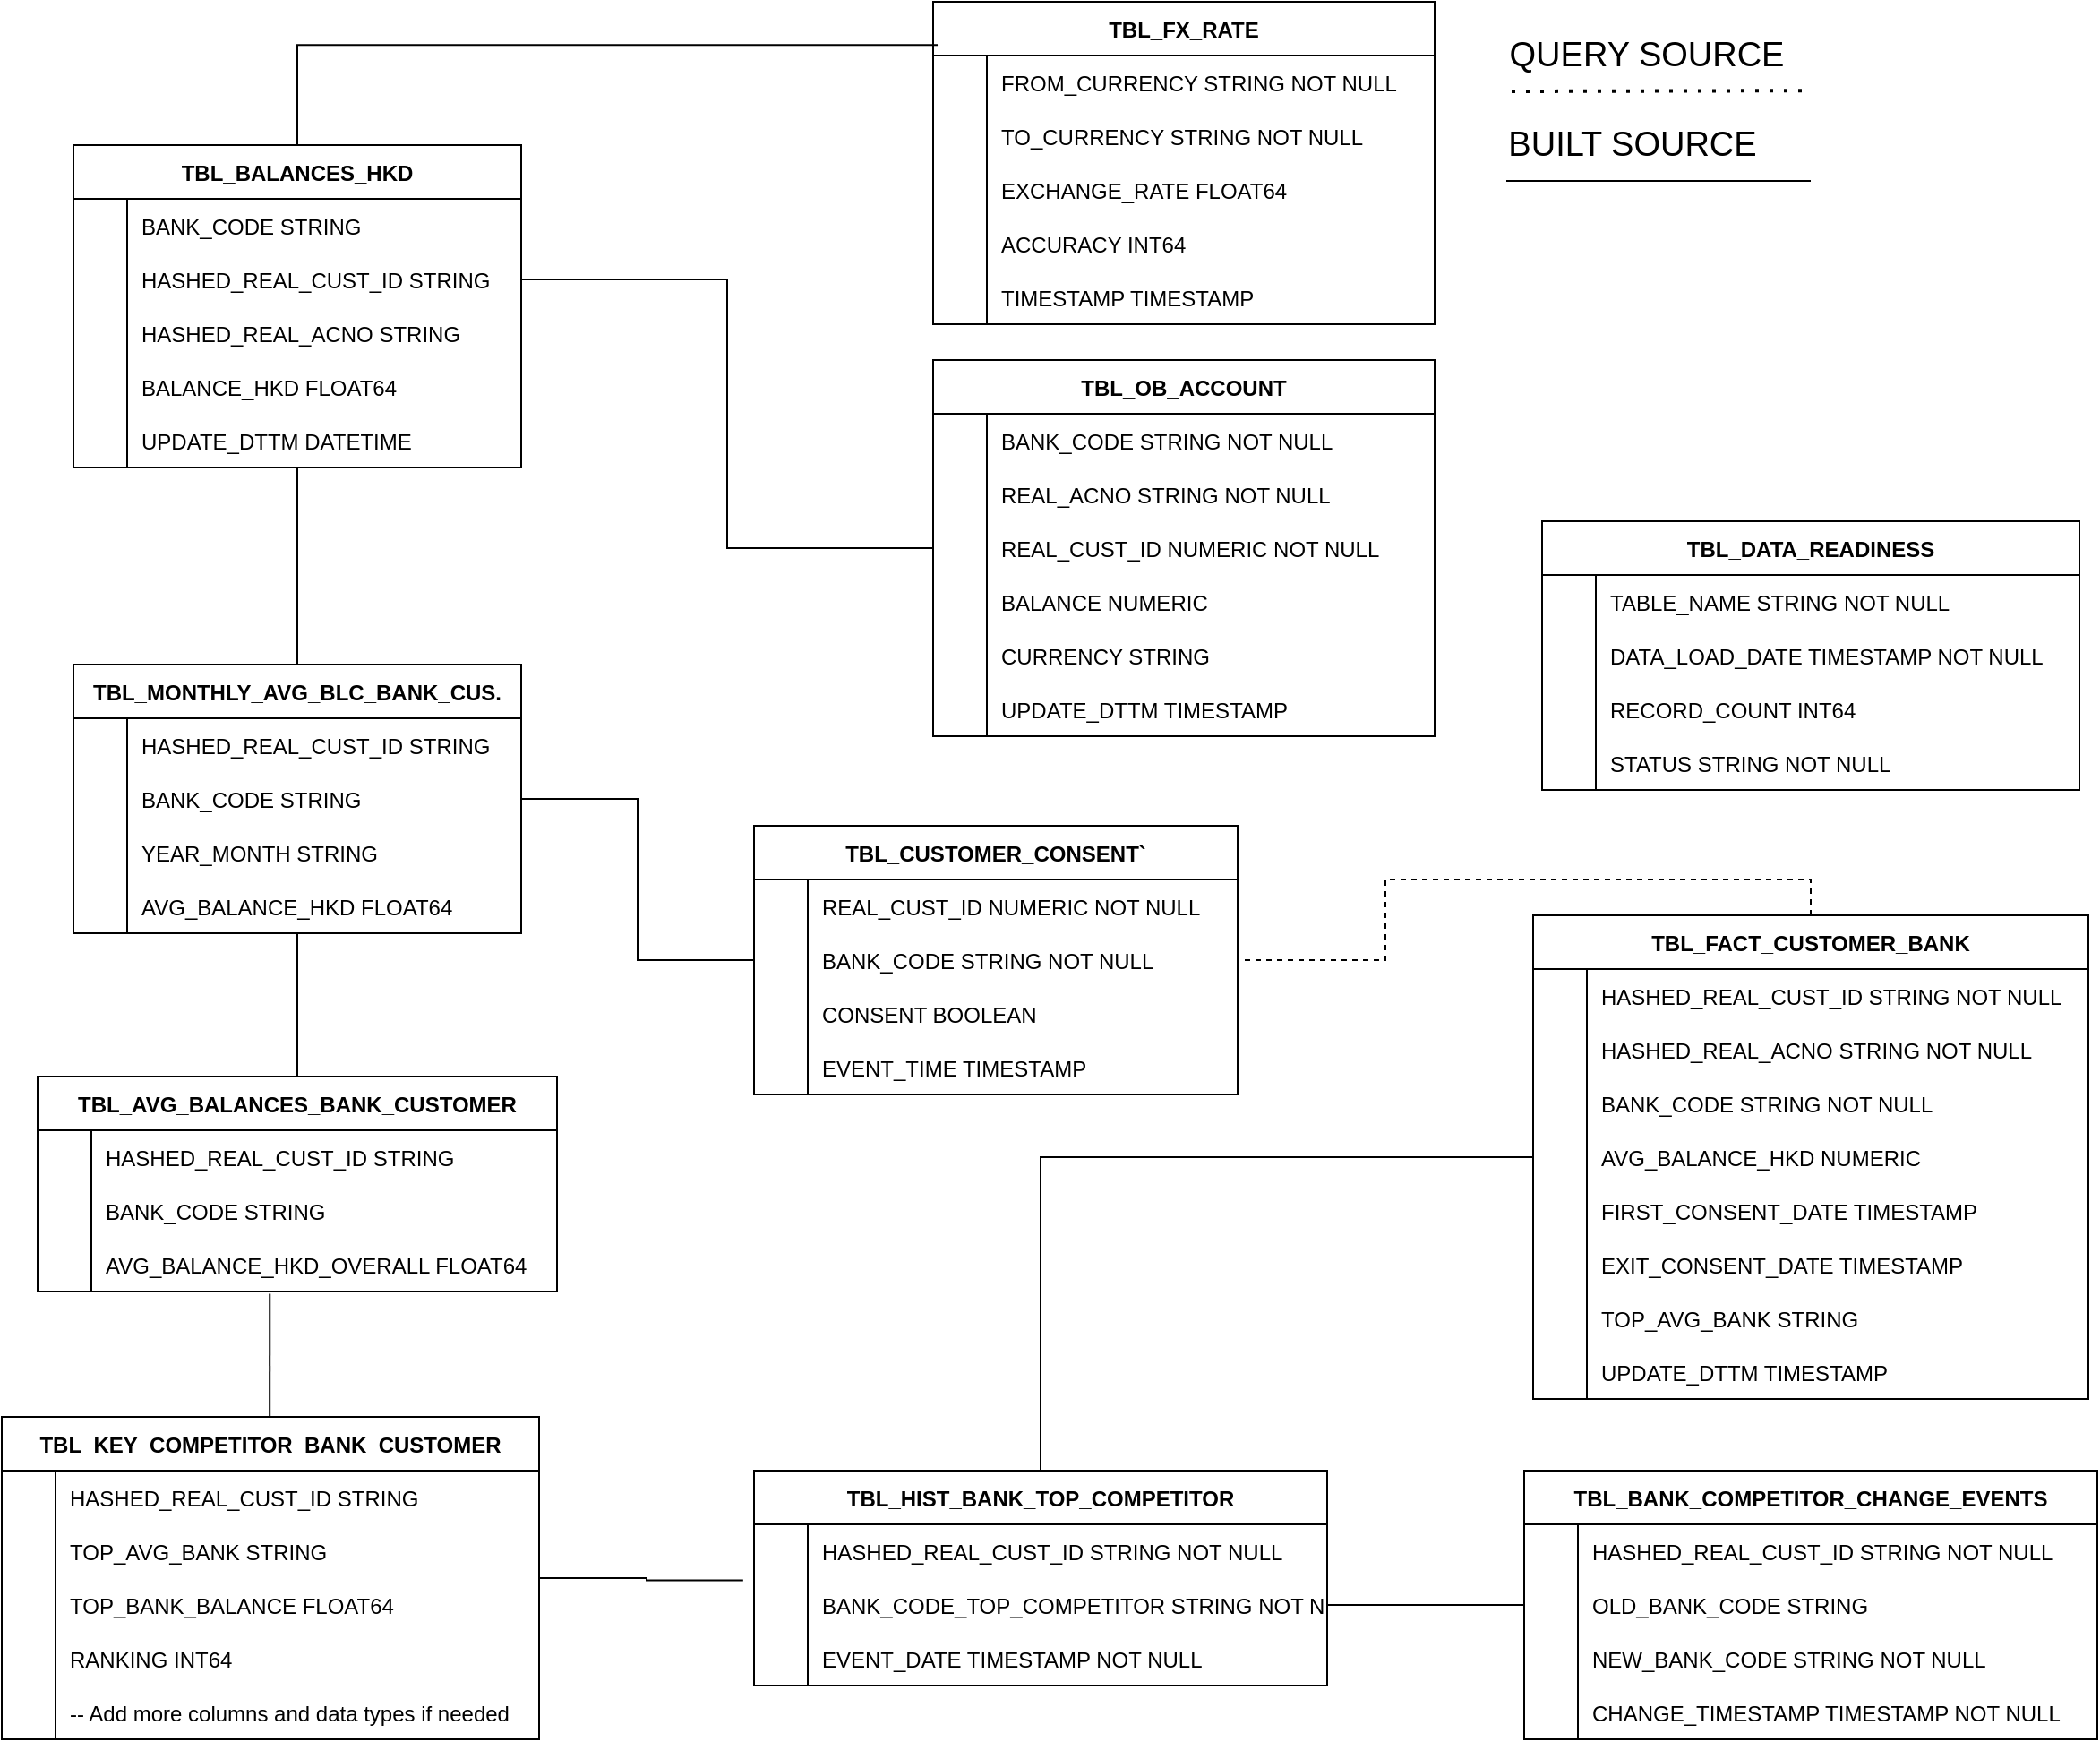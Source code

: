 <mxfile version="23.1.6" type="github">
  <diagram name="Page-1" id="j7WM0uQH34lMeTY0Ia8Q">
    <mxGraphModel dx="3749" dy="1113" grid="1" gridSize="10" guides="1" tooltips="1" connect="1" arrows="1" fold="1" page="1" pageScale="1" pageWidth="1700" pageHeight="1100" math="0" shadow="0">
      <root>
        <mxCell id="0" />
        <mxCell id="1" parent="0" />
        <mxCell id="LRDg_d1w-ltFCqQjLDjJ-153" value="TBL_OB_ACCOUNT" style="shape=table;startSize=30;container=1;collapsible=1;childLayout=tableLayout;fixedRows=1;rowLines=0;fontStyle=1;align=center;resizeLast=1;" vertex="1" parent="1">
          <mxGeometry x="-1160" y="226" width="280" height="210" as="geometry" />
        </mxCell>
        <mxCell id="LRDg_d1w-ltFCqQjLDjJ-154" value="" style="shape=tableRow;horizontal=0;startSize=0;swimlaneHead=0;swimlaneBody=0;fillColor=none;collapsible=0;dropTarget=0;points=[[0,0.5],[1,0.5]];portConstraint=eastwest;strokeColor=inherit;top=0;left=0;right=0;bottom=0;" vertex="1" parent="LRDg_d1w-ltFCqQjLDjJ-153">
          <mxGeometry y="30" width="280" height="30" as="geometry" />
        </mxCell>
        <mxCell id="LRDg_d1w-ltFCqQjLDjJ-155" value="" style="shape=partialRectangle;overflow=hidden;connectable=0;fillColor=none;strokeColor=inherit;top=0;left=0;bottom=0;right=0;" vertex="1" parent="LRDg_d1w-ltFCqQjLDjJ-154">
          <mxGeometry width="30" height="30" as="geometry">
            <mxRectangle width="30" height="30" as="alternateBounds" />
          </mxGeometry>
        </mxCell>
        <mxCell id="LRDg_d1w-ltFCqQjLDjJ-156" value="BANK_CODE STRING NOT NULL" style="shape=partialRectangle;overflow=hidden;connectable=0;fillColor=none;align=left;strokeColor=inherit;top=0;left=0;bottom=0;right=0;spacingLeft=6;" vertex="1" parent="LRDg_d1w-ltFCqQjLDjJ-154">
          <mxGeometry x="30" width="250" height="30" as="geometry">
            <mxRectangle width="250" height="30" as="alternateBounds" />
          </mxGeometry>
        </mxCell>
        <mxCell id="LRDg_d1w-ltFCqQjLDjJ-157" value="" style="shape=tableRow;horizontal=0;startSize=0;swimlaneHead=0;swimlaneBody=0;fillColor=none;collapsible=0;dropTarget=0;points=[[0,0.5],[1,0.5]];portConstraint=eastwest;strokeColor=inherit;top=0;left=0;right=0;bottom=0;" vertex="1" parent="LRDg_d1w-ltFCqQjLDjJ-153">
          <mxGeometry y="60" width="280" height="30" as="geometry" />
        </mxCell>
        <mxCell id="LRDg_d1w-ltFCqQjLDjJ-158" value="" style="shape=partialRectangle;overflow=hidden;connectable=0;fillColor=none;strokeColor=inherit;top=0;left=0;bottom=0;right=0;" vertex="1" parent="LRDg_d1w-ltFCqQjLDjJ-157">
          <mxGeometry width="30" height="30" as="geometry">
            <mxRectangle width="30" height="30" as="alternateBounds" />
          </mxGeometry>
        </mxCell>
        <mxCell id="LRDg_d1w-ltFCqQjLDjJ-159" value="REAL_ACNO STRING NOT NULL" style="shape=partialRectangle;overflow=hidden;connectable=0;fillColor=none;align=left;strokeColor=inherit;top=0;left=0;bottom=0;right=0;spacingLeft=6;" vertex="1" parent="LRDg_d1w-ltFCqQjLDjJ-157">
          <mxGeometry x="30" width="250" height="30" as="geometry">
            <mxRectangle width="250" height="30" as="alternateBounds" />
          </mxGeometry>
        </mxCell>
        <mxCell id="LRDg_d1w-ltFCqQjLDjJ-160" value="" style="shape=tableRow;horizontal=0;startSize=0;swimlaneHead=0;swimlaneBody=0;fillColor=none;collapsible=0;dropTarget=0;points=[[0,0.5],[1,0.5]];portConstraint=eastwest;strokeColor=inherit;top=0;left=0;right=0;bottom=0;" vertex="1" parent="LRDg_d1w-ltFCqQjLDjJ-153">
          <mxGeometry y="90" width="280" height="30" as="geometry" />
        </mxCell>
        <mxCell id="LRDg_d1w-ltFCqQjLDjJ-161" value="" style="shape=partialRectangle;overflow=hidden;connectable=0;fillColor=none;strokeColor=inherit;top=0;left=0;bottom=0;right=0;" vertex="1" parent="LRDg_d1w-ltFCqQjLDjJ-160">
          <mxGeometry width="30" height="30" as="geometry">
            <mxRectangle width="30" height="30" as="alternateBounds" />
          </mxGeometry>
        </mxCell>
        <mxCell id="LRDg_d1w-ltFCqQjLDjJ-162" value="REAL_CUST_ID NUMERIC NOT NULL" style="shape=partialRectangle;overflow=hidden;connectable=0;fillColor=none;align=left;strokeColor=inherit;top=0;left=0;bottom=0;right=0;spacingLeft=6;" vertex="1" parent="LRDg_d1w-ltFCqQjLDjJ-160">
          <mxGeometry x="30" width="250" height="30" as="geometry">
            <mxRectangle width="250" height="30" as="alternateBounds" />
          </mxGeometry>
        </mxCell>
        <mxCell id="LRDg_d1w-ltFCqQjLDjJ-163" value="" style="shape=tableRow;horizontal=0;startSize=0;swimlaneHead=0;swimlaneBody=0;fillColor=none;collapsible=0;dropTarget=0;points=[[0,0.5],[1,0.5]];portConstraint=eastwest;strokeColor=inherit;top=0;left=0;right=0;bottom=0;" vertex="1" parent="LRDg_d1w-ltFCqQjLDjJ-153">
          <mxGeometry y="120" width="280" height="30" as="geometry" />
        </mxCell>
        <mxCell id="LRDg_d1w-ltFCqQjLDjJ-164" value="" style="shape=partialRectangle;overflow=hidden;connectable=0;fillColor=none;strokeColor=inherit;top=0;left=0;bottom=0;right=0;" vertex="1" parent="LRDg_d1w-ltFCqQjLDjJ-163">
          <mxGeometry width="30" height="30" as="geometry">
            <mxRectangle width="30" height="30" as="alternateBounds" />
          </mxGeometry>
        </mxCell>
        <mxCell id="LRDg_d1w-ltFCqQjLDjJ-165" value="BALANCE NUMERIC" style="shape=partialRectangle;overflow=hidden;connectable=0;fillColor=none;align=left;strokeColor=inherit;top=0;left=0;bottom=0;right=0;spacingLeft=6;" vertex="1" parent="LRDg_d1w-ltFCqQjLDjJ-163">
          <mxGeometry x="30" width="250" height="30" as="geometry">
            <mxRectangle width="250" height="30" as="alternateBounds" />
          </mxGeometry>
        </mxCell>
        <mxCell id="LRDg_d1w-ltFCqQjLDjJ-166" value="" style="shape=tableRow;horizontal=0;startSize=0;swimlaneHead=0;swimlaneBody=0;fillColor=none;collapsible=0;dropTarget=0;points=[[0,0.5],[1,0.5]];portConstraint=eastwest;strokeColor=inherit;top=0;left=0;right=0;bottom=0;" vertex="1" parent="LRDg_d1w-ltFCqQjLDjJ-153">
          <mxGeometry y="150" width="280" height="30" as="geometry" />
        </mxCell>
        <mxCell id="LRDg_d1w-ltFCqQjLDjJ-167" value="" style="shape=partialRectangle;overflow=hidden;connectable=0;fillColor=none;strokeColor=inherit;top=0;left=0;bottom=0;right=0;" vertex="1" parent="LRDg_d1w-ltFCqQjLDjJ-166">
          <mxGeometry width="30" height="30" as="geometry">
            <mxRectangle width="30" height="30" as="alternateBounds" />
          </mxGeometry>
        </mxCell>
        <mxCell id="LRDg_d1w-ltFCqQjLDjJ-168" value="CURRENCY STRING" style="shape=partialRectangle;overflow=hidden;connectable=0;fillColor=none;align=left;strokeColor=inherit;top=0;left=0;bottom=0;right=0;spacingLeft=6;" vertex="1" parent="LRDg_d1w-ltFCqQjLDjJ-166">
          <mxGeometry x="30" width="250" height="30" as="geometry">
            <mxRectangle width="250" height="30" as="alternateBounds" />
          </mxGeometry>
        </mxCell>
        <mxCell id="LRDg_d1w-ltFCqQjLDjJ-169" value="" style="shape=tableRow;horizontal=0;startSize=0;swimlaneHead=0;swimlaneBody=0;fillColor=none;collapsible=0;dropTarget=0;points=[[0,0.5],[1,0.5]];portConstraint=eastwest;strokeColor=inherit;top=0;left=0;right=0;bottom=0;" vertex="1" parent="LRDg_d1w-ltFCqQjLDjJ-153">
          <mxGeometry y="180" width="280" height="30" as="geometry" />
        </mxCell>
        <mxCell id="LRDg_d1w-ltFCqQjLDjJ-170" value="" style="shape=partialRectangle;overflow=hidden;connectable=0;fillColor=none;strokeColor=inherit;top=0;left=0;bottom=0;right=0;" vertex="1" parent="LRDg_d1w-ltFCqQjLDjJ-169">
          <mxGeometry width="30" height="30" as="geometry">
            <mxRectangle width="30" height="30" as="alternateBounds" />
          </mxGeometry>
        </mxCell>
        <mxCell id="LRDg_d1w-ltFCqQjLDjJ-171" value="UPDATE_DTTM TIMESTAMP" style="shape=partialRectangle;overflow=hidden;connectable=0;fillColor=none;align=left;strokeColor=inherit;top=0;left=0;bottom=0;right=0;spacingLeft=6;" vertex="1" parent="LRDg_d1w-ltFCqQjLDjJ-169">
          <mxGeometry x="30" width="250" height="30" as="geometry">
            <mxRectangle width="250" height="30" as="alternateBounds" />
          </mxGeometry>
        </mxCell>
        <mxCell id="LRDg_d1w-ltFCqQjLDjJ-172" value="TBL_CUSTOMER_CONSENT`" style="shape=table;startSize=30;container=1;collapsible=1;childLayout=tableLayout;fixedRows=1;rowLines=0;fontStyle=1;align=center;resizeLast=1;" vertex="1" parent="1">
          <mxGeometry x="-1260" y="486" width="270" height="150" as="geometry" />
        </mxCell>
        <mxCell id="LRDg_d1w-ltFCqQjLDjJ-173" value="" style="shape=tableRow;horizontal=0;startSize=0;swimlaneHead=0;swimlaneBody=0;fillColor=none;collapsible=0;dropTarget=0;points=[[0,0.5],[1,0.5]];portConstraint=eastwest;strokeColor=inherit;top=0;left=0;right=0;bottom=0;" vertex="1" parent="LRDg_d1w-ltFCqQjLDjJ-172">
          <mxGeometry y="30" width="270" height="30" as="geometry" />
        </mxCell>
        <mxCell id="LRDg_d1w-ltFCqQjLDjJ-174" value="" style="shape=partialRectangle;overflow=hidden;connectable=0;fillColor=none;strokeColor=inherit;top=0;left=0;bottom=0;right=0;" vertex="1" parent="LRDg_d1w-ltFCqQjLDjJ-173">
          <mxGeometry width="30" height="30" as="geometry">
            <mxRectangle width="30" height="30" as="alternateBounds" />
          </mxGeometry>
        </mxCell>
        <mxCell id="LRDg_d1w-ltFCqQjLDjJ-175" value="REAL_CUST_ID NUMERIC NOT NULL" style="shape=partialRectangle;overflow=hidden;connectable=0;fillColor=none;align=left;strokeColor=inherit;top=0;left=0;bottom=0;right=0;spacingLeft=6;" vertex="1" parent="LRDg_d1w-ltFCqQjLDjJ-173">
          <mxGeometry x="30" width="240" height="30" as="geometry">
            <mxRectangle width="240" height="30" as="alternateBounds" />
          </mxGeometry>
        </mxCell>
        <mxCell id="LRDg_d1w-ltFCqQjLDjJ-176" value="" style="shape=tableRow;horizontal=0;startSize=0;swimlaneHead=0;swimlaneBody=0;fillColor=none;collapsible=0;dropTarget=0;points=[[0,0.5],[1,0.5]];portConstraint=eastwest;strokeColor=inherit;top=0;left=0;right=0;bottom=0;" vertex="1" parent="LRDg_d1w-ltFCqQjLDjJ-172">
          <mxGeometry y="60" width="270" height="30" as="geometry" />
        </mxCell>
        <mxCell id="LRDg_d1w-ltFCqQjLDjJ-177" value="" style="shape=partialRectangle;overflow=hidden;connectable=0;fillColor=none;strokeColor=inherit;top=0;left=0;bottom=0;right=0;" vertex="1" parent="LRDg_d1w-ltFCqQjLDjJ-176">
          <mxGeometry width="30" height="30" as="geometry">
            <mxRectangle width="30" height="30" as="alternateBounds" />
          </mxGeometry>
        </mxCell>
        <mxCell id="LRDg_d1w-ltFCqQjLDjJ-178" value="BANK_CODE STRING NOT NULL" style="shape=partialRectangle;overflow=hidden;connectable=0;fillColor=none;align=left;strokeColor=inherit;top=0;left=0;bottom=0;right=0;spacingLeft=6;" vertex="1" parent="LRDg_d1w-ltFCqQjLDjJ-176">
          <mxGeometry x="30" width="240" height="30" as="geometry">
            <mxRectangle width="240" height="30" as="alternateBounds" />
          </mxGeometry>
        </mxCell>
        <mxCell id="LRDg_d1w-ltFCqQjLDjJ-179" value="" style="shape=tableRow;horizontal=0;startSize=0;swimlaneHead=0;swimlaneBody=0;fillColor=none;collapsible=0;dropTarget=0;points=[[0,0.5],[1,0.5]];portConstraint=eastwest;strokeColor=inherit;top=0;left=0;right=0;bottom=0;" vertex="1" parent="LRDg_d1w-ltFCqQjLDjJ-172">
          <mxGeometry y="90" width="270" height="30" as="geometry" />
        </mxCell>
        <mxCell id="LRDg_d1w-ltFCqQjLDjJ-180" value="" style="shape=partialRectangle;overflow=hidden;connectable=0;fillColor=none;strokeColor=inherit;top=0;left=0;bottom=0;right=0;" vertex="1" parent="LRDg_d1w-ltFCqQjLDjJ-179">
          <mxGeometry width="30" height="30" as="geometry">
            <mxRectangle width="30" height="30" as="alternateBounds" />
          </mxGeometry>
        </mxCell>
        <mxCell id="LRDg_d1w-ltFCqQjLDjJ-181" value="CONSENT BOOLEAN" style="shape=partialRectangle;overflow=hidden;connectable=0;fillColor=none;align=left;strokeColor=inherit;top=0;left=0;bottom=0;right=0;spacingLeft=6;" vertex="1" parent="LRDg_d1w-ltFCqQjLDjJ-179">
          <mxGeometry x="30" width="240" height="30" as="geometry">
            <mxRectangle width="240" height="30" as="alternateBounds" />
          </mxGeometry>
        </mxCell>
        <mxCell id="LRDg_d1w-ltFCqQjLDjJ-182" value="" style="shape=tableRow;horizontal=0;startSize=0;swimlaneHead=0;swimlaneBody=0;fillColor=none;collapsible=0;dropTarget=0;points=[[0,0.5],[1,0.5]];portConstraint=eastwest;strokeColor=inherit;top=0;left=0;right=0;bottom=0;" vertex="1" parent="LRDg_d1w-ltFCqQjLDjJ-172">
          <mxGeometry y="120" width="270" height="30" as="geometry" />
        </mxCell>
        <mxCell id="LRDg_d1w-ltFCqQjLDjJ-183" value="" style="shape=partialRectangle;overflow=hidden;connectable=0;fillColor=none;strokeColor=inherit;top=0;left=0;bottom=0;right=0;" vertex="1" parent="LRDg_d1w-ltFCqQjLDjJ-182">
          <mxGeometry width="30" height="30" as="geometry">
            <mxRectangle width="30" height="30" as="alternateBounds" />
          </mxGeometry>
        </mxCell>
        <mxCell id="LRDg_d1w-ltFCqQjLDjJ-184" value="EVENT_TIME TIMESTAMP" style="shape=partialRectangle;overflow=hidden;connectable=0;fillColor=none;align=left;strokeColor=inherit;top=0;left=0;bottom=0;right=0;spacingLeft=6;" vertex="1" parent="LRDg_d1w-ltFCqQjLDjJ-182">
          <mxGeometry x="30" width="240" height="30" as="geometry">
            <mxRectangle width="240" height="30" as="alternateBounds" />
          </mxGeometry>
        </mxCell>
        <mxCell id="LRDg_d1w-ltFCqQjLDjJ-185" value="TBL_FX_RATE" style="shape=table;startSize=30;container=1;collapsible=1;childLayout=tableLayout;fixedRows=1;rowLines=0;fontStyle=1;align=center;resizeLast=1;" vertex="1" parent="1">
          <mxGeometry x="-1160" y="26" width="280" height="180" as="geometry" />
        </mxCell>
        <mxCell id="LRDg_d1w-ltFCqQjLDjJ-186" value="" style="shape=tableRow;horizontal=0;startSize=0;swimlaneHead=0;swimlaneBody=0;fillColor=none;collapsible=0;dropTarget=0;points=[[0,0.5],[1,0.5]];portConstraint=eastwest;strokeColor=inherit;top=0;left=0;right=0;bottom=0;" vertex="1" parent="LRDg_d1w-ltFCqQjLDjJ-185">
          <mxGeometry y="30" width="280" height="30" as="geometry" />
        </mxCell>
        <mxCell id="LRDg_d1w-ltFCqQjLDjJ-187" value="" style="shape=partialRectangle;overflow=hidden;connectable=0;fillColor=none;strokeColor=inherit;top=0;left=0;bottom=0;right=0;" vertex="1" parent="LRDg_d1w-ltFCqQjLDjJ-186">
          <mxGeometry width="30" height="30" as="geometry">
            <mxRectangle width="30" height="30" as="alternateBounds" />
          </mxGeometry>
        </mxCell>
        <mxCell id="LRDg_d1w-ltFCqQjLDjJ-188" value="FROM_CURRENCY STRING NOT NULL" style="shape=partialRectangle;overflow=hidden;connectable=0;fillColor=none;align=left;strokeColor=inherit;top=0;left=0;bottom=0;right=0;spacingLeft=6;" vertex="1" parent="LRDg_d1w-ltFCqQjLDjJ-186">
          <mxGeometry x="30" width="250" height="30" as="geometry">
            <mxRectangle width="250" height="30" as="alternateBounds" />
          </mxGeometry>
        </mxCell>
        <mxCell id="LRDg_d1w-ltFCqQjLDjJ-189" value="" style="shape=tableRow;horizontal=0;startSize=0;swimlaneHead=0;swimlaneBody=0;fillColor=none;collapsible=0;dropTarget=0;points=[[0,0.5],[1,0.5]];portConstraint=eastwest;strokeColor=inherit;top=0;left=0;right=0;bottom=0;" vertex="1" parent="LRDg_d1w-ltFCqQjLDjJ-185">
          <mxGeometry y="60" width="280" height="30" as="geometry" />
        </mxCell>
        <mxCell id="LRDg_d1w-ltFCqQjLDjJ-190" value="" style="shape=partialRectangle;overflow=hidden;connectable=0;fillColor=none;strokeColor=inherit;top=0;left=0;bottom=0;right=0;" vertex="1" parent="LRDg_d1w-ltFCqQjLDjJ-189">
          <mxGeometry width="30" height="30" as="geometry">
            <mxRectangle width="30" height="30" as="alternateBounds" />
          </mxGeometry>
        </mxCell>
        <mxCell id="LRDg_d1w-ltFCqQjLDjJ-191" value="TO_CURRENCY STRING NOT NULL" style="shape=partialRectangle;overflow=hidden;connectable=0;fillColor=none;align=left;strokeColor=inherit;top=0;left=0;bottom=0;right=0;spacingLeft=6;" vertex="1" parent="LRDg_d1w-ltFCqQjLDjJ-189">
          <mxGeometry x="30" width="250" height="30" as="geometry">
            <mxRectangle width="250" height="30" as="alternateBounds" />
          </mxGeometry>
        </mxCell>
        <mxCell id="LRDg_d1w-ltFCqQjLDjJ-192" value="" style="shape=tableRow;horizontal=0;startSize=0;swimlaneHead=0;swimlaneBody=0;fillColor=none;collapsible=0;dropTarget=0;points=[[0,0.5],[1,0.5]];portConstraint=eastwest;strokeColor=inherit;top=0;left=0;right=0;bottom=0;" vertex="1" parent="LRDg_d1w-ltFCqQjLDjJ-185">
          <mxGeometry y="90" width="280" height="30" as="geometry" />
        </mxCell>
        <mxCell id="LRDg_d1w-ltFCqQjLDjJ-193" value="" style="shape=partialRectangle;overflow=hidden;connectable=0;fillColor=none;strokeColor=inherit;top=0;left=0;bottom=0;right=0;" vertex="1" parent="LRDg_d1w-ltFCqQjLDjJ-192">
          <mxGeometry width="30" height="30" as="geometry">
            <mxRectangle width="30" height="30" as="alternateBounds" />
          </mxGeometry>
        </mxCell>
        <mxCell id="LRDg_d1w-ltFCqQjLDjJ-194" value="EXCHANGE_RATE FLOAT64" style="shape=partialRectangle;overflow=hidden;connectable=0;fillColor=none;align=left;strokeColor=inherit;top=0;left=0;bottom=0;right=0;spacingLeft=6;" vertex="1" parent="LRDg_d1w-ltFCqQjLDjJ-192">
          <mxGeometry x="30" width="250" height="30" as="geometry">
            <mxRectangle width="250" height="30" as="alternateBounds" />
          </mxGeometry>
        </mxCell>
        <mxCell id="LRDg_d1w-ltFCqQjLDjJ-195" value="" style="shape=tableRow;horizontal=0;startSize=0;swimlaneHead=0;swimlaneBody=0;fillColor=none;collapsible=0;dropTarget=0;points=[[0,0.5],[1,0.5]];portConstraint=eastwest;strokeColor=inherit;top=0;left=0;right=0;bottom=0;" vertex="1" parent="LRDg_d1w-ltFCqQjLDjJ-185">
          <mxGeometry y="120" width="280" height="30" as="geometry" />
        </mxCell>
        <mxCell id="LRDg_d1w-ltFCqQjLDjJ-196" value="" style="shape=partialRectangle;overflow=hidden;connectable=0;fillColor=none;strokeColor=inherit;top=0;left=0;bottom=0;right=0;" vertex="1" parent="LRDg_d1w-ltFCqQjLDjJ-195">
          <mxGeometry width="30" height="30" as="geometry">
            <mxRectangle width="30" height="30" as="alternateBounds" />
          </mxGeometry>
        </mxCell>
        <mxCell id="LRDg_d1w-ltFCqQjLDjJ-197" value="ACCURACY INT64" style="shape=partialRectangle;overflow=hidden;connectable=0;fillColor=none;align=left;strokeColor=inherit;top=0;left=0;bottom=0;right=0;spacingLeft=6;" vertex="1" parent="LRDg_d1w-ltFCqQjLDjJ-195">
          <mxGeometry x="30" width="250" height="30" as="geometry">
            <mxRectangle width="250" height="30" as="alternateBounds" />
          </mxGeometry>
        </mxCell>
        <mxCell id="LRDg_d1w-ltFCqQjLDjJ-198" value="" style="shape=tableRow;horizontal=0;startSize=0;swimlaneHead=0;swimlaneBody=0;fillColor=none;collapsible=0;dropTarget=0;points=[[0,0.5],[1,0.5]];portConstraint=eastwest;strokeColor=inherit;top=0;left=0;right=0;bottom=0;" vertex="1" parent="LRDg_d1w-ltFCqQjLDjJ-185">
          <mxGeometry y="150" width="280" height="30" as="geometry" />
        </mxCell>
        <mxCell id="LRDg_d1w-ltFCqQjLDjJ-199" value="" style="shape=partialRectangle;overflow=hidden;connectable=0;fillColor=none;strokeColor=inherit;top=0;left=0;bottom=0;right=0;" vertex="1" parent="LRDg_d1w-ltFCqQjLDjJ-198">
          <mxGeometry width="30" height="30" as="geometry">
            <mxRectangle width="30" height="30" as="alternateBounds" />
          </mxGeometry>
        </mxCell>
        <mxCell id="LRDg_d1w-ltFCqQjLDjJ-200" value="TIMESTAMP TIMESTAMP" style="shape=partialRectangle;overflow=hidden;connectable=0;fillColor=none;align=left;strokeColor=inherit;top=0;left=0;bottom=0;right=0;spacingLeft=6;" vertex="1" parent="LRDg_d1w-ltFCqQjLDjJ-198">
          <mxGeometry x="30" width="250" height="30" as="geometry">
            <mxRectangle width="250" height="30" as="alternateBounds" />
          </mxGeometry>
        </mxCell>
        <mxCell id="LRDg_d1w-ltFCqQjLDjJ-201" value="TBL_HIST_BANK_TOP_COMPETITOR" style="shape=table;startSize=30;container=1;collapsible=1;childLayout=tableLayout;fixedRows=1;rowLines=0;fontStyle=1;align=center;resizeLast=1;" vertex="1" parent="1">
          <mxGeometry x="-1260" y="846" width="320" height="120" as="geometry" />
        </mxCell>
        <mxCell id="LRDg_d1w-ltFCqQjLDjJ-202" value="" style="shape=tableRow;horizontal=0;startSize=0;swimlaneHead=0;swimlaneBody=0;fillColor=none;collapsible=0;dropTarget=0;points=[[0,0.5],[1,0.5]];portConstraint=eastwest;strokeColor=inherit;top=0;left=0;right=0;bottom=0;" vertex="1" parent="LRDg_d1w-ltFCqQjLDjJ-201">
          <mxGeometry y="30" width="320" height="30" as="geometry" />
        </mxCell>
        <mxCell id="LRDg_d1w-ltFCqQjLDjJ-203" value="" style="shape=partialRectangle;overflow=hidden;connectable=0;fillColor=none;strokeColor=inherit;top=0;left=0;bottom=0;right=0;" vertex="1" parent="LRDg_d1w-ltFCqQjLDjJ-202">
          <mxGeometry width="30" height="30" as="geometry">
            <mxRectangle width="30" height="30" as="alternateBounds" />
          </mxGeometry>
        </mxCell>
        <mxCell id="LRDg_d1w-ltFCqQjLDjJ-204" value="HASHED_REAL_CUST_ID STRING NOT NULL" style="shape=partialRectangle;overflow=hidden;connectable=0;fillColor=none;align=left;strokeColor=inherit;top=0;left=0;bottom=0;right=0;spacingLeft=6;" vertex="1" parent="LRDg_d1w-ltFCqQjLDjJ-202">
          <mxGeometry x="30" width="290" height="30" as="geometry">
            <mxRectangle width="290" height="30" as="alternateBounds" />
          </mxGeometry>
        </mxCell>
        <mxCell id="LRDg_d1w-ltFCqQjLDjJ-205" value="" style="shape=tableRow;horizontal=0;startSize=0;swimlaneHead=0;swimlaneBody=0;fillColor=none;collapsible=0;dropTarget=0;points=[[0,0.5],[1,0.5]];portConstraint=eastwest;strokeColor=inherit;top=0;left=0;right=0;bottom=0;" vertex="1" parent="LRDg_d1w-ltFCqQjLDjJ-201">
          <mxGeometry y="60" width="320" height="30" as="geometry" />
        </mxCell>
        <mxCell id="LRDg_d1w-ltFCqQjLDjJ-206" value="" style="shape=partialRectangle;overflow=hidden;connectable=0;fillColor=none;strokeColor=inherit;top=0;left=0;bottom=0;right=0;" vertex="1" parent="LRDg_d1w-ltFCqQjLDjJ-205">
          <mxGeometry width="30" height="30" as="geometry">
            <mxRectangle width="30" height="30" as="alternateBounds" />
          </mxGeometry>
        </mxCell>
        <mxCell id="LRDg_d1w-ltFCqQjLDjJ-207" value="BANK_CODE_TOP_COMPETITOR STRING NOT NULL" style="shape=partialRectangle;overflow=hidden;connectable=0;fillColor=none;align=left;strokeColor=inherit;top=0;left=0;bottom=0;right=0;spacingLeft=6;" vertex="1" parent="LRDg_d1w-ltFCqQjLDjJ-205">
          <mxGeometry x="30" width="290" height="30" as="geometry">
            <mxRectangle width="290" height="30" as="alternateBounds" />
          </mxGeometry>
        </mxCell>
        <mxCell id="LRDg_d1w-ltFCqQjLDjJ-208" value="" style="shape=tableRow;horizontal=0;startSize=0;swimlaneHead=0;swimlaneBody=0;fillColor=none;collapsible=0;dropTarget=0;points=[[0,0.5],[1,0.5]];portConstraint=eastwest;strokeColor=inherit;top=0;left=0;right=0;bottom=0;" vertex="1" parent="LRDg_d1w-ltFCqQjLDjJ-201">
          <mxGeometry y="90" width="320" height="30" as="geometry" />
        </mxCell>
        <mxCell id="LRDg_d1w-ltFCqQjLDjJ-209" value="" style="shape=partialRectangle;overflow=hidden;connectable=0;fillColor=none;strokeColor=inherit;top=0;left=0;bottom=0;right=0;" vertex="1" parent="LRDg_d1w-ltFCqQjLDjJ-208">
          <mxGeometry width="30" height="30" as="geometry">
            <mxRectangle width="30" height="30" as="alternateBounds" />
          </mxGeometry>
        </mxCell>
        <mxCell id="LRDg_d1w-ltFCqQjLDjJ-210" value="EVENT_DATE TIMESTAMP NOT NULL" style="shape=partialRectangle;overflow=hidden;connectable=0;fillColor=none;align=left;strokeColor=inherit;top=0;left=0;bottom=0;right=0;spacingLeft=6;" vertex="1" parent="LRDg_d1w-ltFCqQjLDjJ-208">
          <mxGeometry x="30" width="290" height="30" as="geometry">
            <mxRectangle width="290" height="30" as="alternateBounds" />
          </mxGeometry>
        </mxCell>
        <mxCell id="LRDg_d1w-ltFCqQjLDjJ-211" value="TBL_BALANCES_HKD" style="shape=table;startSize=30;container=1;collapsible=1;childLayout=tableLayout;fixedRows=1;rowLines=0;fontStyle=1;align=center;resizeLast=1;" vertex="1" parent="1">
          <mxGeometry x="-1640" y="106" width="250" height="180" as="geometry" />
        </mxCell>
        <mxCell id="LRDg_d1w-ltFCqQjLDjJ-212" value="" style="shape=tableRow;horizontal=0;startSize=0;swimlaneHead=0;swimlaneBody=0;fillColor=none;collapsible=0;dropTarget=0;points=[[0,0.5],[1,0.5]];portConstraint=eastwest;strokeColor=inherit;top=0;left=0;right=0;bottom=0;" vertex="1" parent="LRDg_d1w-ltFCqQjLDjJ-211">
          <mxGeometry y="30" width="250" height="30" as="geometry" />
        </mxCell>
        <mxCell id="LRDg_d1w-ltFCqQjLDjJ-213" value="" style="shape=partialRectangle;overflow=hidden;connectable=0;fillColor=none;strokeColor=inherit;top=0;left=0;bottom=0;right=0;" vertex="1" parent="LRDg_d1w-ltFCqQjLDjJ-212">
          <mxGeometry width="30" height="30" as="geometry">
            <mxRectangle width="30" height="30" as="alternateBounds" />
          </mxGeometry>
        </mxCell>
        <mxCell id="LRDg_d1w-ltFCqQjLDjJ-214" value="BANK_CODE STRING" style="shape=partialRectangle;overflow=hidden;connectable=0;fillColor=none;align=left;strokeColor=inherit;top=0;left=0;bottom=0;right=0;spacingLeft=6;" vertex="1" parent="LRDg_d1w-ltFCqQjLDjJ-212">
          <mxGeometry x="30" width="220" height="30" as="geometry">
            <mxRectangle width="220" height="30" as="alternateBounds" />
          </mxGeometry>
        </mxCell>
        <mxCell id="LRDg_d1w-ltFCqQjLDjJ-215" value="" style="shape=tableRow;horizontal=0;startSize=0;swimlaneHead=0;swimlaneBody=0;fillColor=none;collapsible=0;dropTarget=0;points=[[0,0.5],[1,0.5]];portConstraint=eastwest;strokeColor=inherit;top=0;left=0;right=0;bottom=0;" vertex="1" parent="LRDg_d1w-ltFCqQjLDjJ-211">
          <mxGeometry y="60" width="250" height="30" as="geometry" />
        </mxCell>
        <mxCell id="LRDg_d1w-ltFCqQjLDjJ-216" value="" style="shape=partialRectangle;overflow=hidden;connectable=0;fillColor=none;strokeColor=inherit;top=0;left=0;bottom=0;right=0;" vertex="1" parent="LRDg_d1w-ltFCqQjLDjJ-215">
          <mxGeometry width="30" height="30" as="geometry">
            <mxRectangle width="30" height="30" as="alternateBounds" />
          </mxGeometry>
        </mxCell>
        <mxCell id="LRDg_d1w-ltFCqQjLDjJ-217" value="HASHED_REAL_CUST_ID STRING" style="shape=partialRectangle;overflow=hidden;connectable=0;fillColor=none;align=left;strokeColor=inherit;top=0;left=0;bottom=0;right=0;spacingLeft=6;" vertex="1" parent="LRDg_d1w-ltFCqQjLDjJ-215">
          <mxGeometry x="30" width="220" height="30" as="geometry">
            <mxRectangle width="220" height="30" as="alternateBounds" />
          </mxGeometry>
        </mxCell>
        <mxCell id="LRDg_d1w-ltFCqQjLDjJ-218" value="" style="shape=tableRow;horizontal=0;startSize=0;swimlaneHead=0;swimlaneBody=0;fillColor=none;collapsible=0;dropTarget=0;points=[[0,0.5],[1,0.5]];portConstraint=eastwest;strokeColor=inherit;top=0;left=0;right=0;bottom=0;" vertex="1" parent="LRDg_d1w-ltFCqQjLDjJ-211">
          <mxGeometry y="90" width="250" height="30" as="geometry" />
        </mxCell>
        <mxCell id="LRDg_d1w-ltFCqQjLDjJ-219" value="" style="shape=partialRectangle;overflow=hidden;connectable=0;fillColor=none;strokeColor=inherit;top=0;left=0;bottom=0;right=0;" vertex="1" parent="LRDg_d1w-ltFCqQjLDjJ-218">
          <mxGeometry width="30" height="30" as="geometry">
            <mxRectangle width="30" height="30" as="alternateBounds" />
          </mxGeometry>
        </mxCell>
        <mxCell id="LRDg_d1w-ltFCqQjLDjJ-220" value="HASHED_REAL_ACNO STRING" style="shape=partialRectangle;overflow=hidden;connectable=0;fillColor=none;align=left;strokeColor=inherit;top=0;left=0;bottom=0;right=0;spacingLeft=6;" vertex="1" parent="LRDg_d1w-ltFCqQjLDjJ-218">
          <mxGeometry x="30" width="220" height="30" as="geometry">
            <mxRectangle width="220" height="30" as="alternateBounds" />
          </mxGeometry>
        </mxCell>
        <mxCell id="LRDg_d1w-ltFCqQjLDjJ-221" value="" style="shape=tableRow;horizontal=0;startSize=0;swimlaneHead=0;swimlaneBody=0;fillColor=none;collapsible=0;dropTarget=0;points=[[0,0.5],[1,0.5]];portConstraint=eastwest;strokeColor=inherit;top=0;left=0;right=0;bottom=0;" vertex="1" parent="LRDg_d1w-ltFCqQjLDjJ-211">
          <mxGeometry y="120" width="250" height="30" as="geometry" />
        </mxCell>
        <mxCell id="LRDg_d1w-ltFCqQjLDjJ-222" value="" style="shape=partialRectangle;overflow=hidden;connectable=0;fillColor=none;strokeColor=inherit;top=0;left=0;bottom=0;right=0;" vertex="1" parent="LRDg_d1w-ltFCqQjLDjJ-221">
          <mxGeometry width="30" height="30" as="geometry">
            <mxRectangle width="30" height="30" as="alternateBounds" />
          </mxGeometry>
        </mxCell>
        <mxCell id="LRDg_d1w-ltFCqQjLDjJ-223" value="BALANCE_HKD FLOAT64" style="shape=partialRectangle;overflow=hidden;connectable=0;fillColor=none;align=left;strokeColor=inherit;top=0;left=0;bottom=0;right=0;spacingLeft=6;" vertex="1" parent="LRDg_d1w-ltFCqQjLDjJ-221">
          <mxGeometry x="30" width="220" height="30" as="geometry">
            <mxRectangle width="220" height="30" as="alternateBounds" />
          </mxGeometry>
        </mxCell>
        <mxCell id="LRDg_d1w-ltFCqQjLDjJ-224" value="" style="shape=tableRow;horizontal=0;startSize=0;swimlaneHead=0;swimlaneBody=0;fillColor=none;collapsible=0;dropTarget=0;points=[[0,0.5],[1,0.5]];portConstraint=eastwest;strokeColor=inherit;top=0;left=0;right=0;bottom=0;" vertex="1" parent="LRDg_d1w-ltFCqQjLDjJ-211">
          <mxGeometry y="150" width="250" height="30" as="geometry" />
        </mxCell>
        <mxCell id="LRDg_d1w-ltFCqQjLDjJ-225" value="" style="shape=partialRectangle;overflow=hidden;connectable=0;fillColor=none;strokeColor=inherit;top=0;left=0;bottom=0;right=0;" vertex="1" parent="LRDg_d1w-ltFCqQjLDjJ-224">
          <mxGeometry width="30" height="30" as="geometry">
            <mxRectangle width="30" height="30" as="alternateBounds" />
          </mxGeometry>
        </mxCell>
        <mxCell id="LRDg_d1w-ltFCqQjLDjJ-226" value="UPDATE_DTTM DATETIME" style="shape=partialRectangle;overflow=hidden;connectable=0;fillColor=none;align=left;strokeColor=inherit;top=0;left=0;bottom=0;right=0;spacingLeft=6;" vertex="1" parent="LRDg_d1w-ltFCqQjLDjJ-224">
          <mxGeometry x="30" width="220" height="30" as="geometry">
            <mxRectangle width="220" height="30" as="alternateBounds" />
          </mxGeometry>
        </mxCell>
        <mxCell id="LRDg_d1w-ltFCqQjLDjJ-227" value="TBL_MONTHLY_AVG_BLC_BANK_CUS." style="shape=table;startSize=30;container=1;collapsible=1;childLayout=tableLayout;fixedRows=1;rowLines=0;fontStyle=1;align=center;resizeLast=1;" vertex="1" parent="1">
          <mxGeometry x="-1640" y="396" width="250" height="150" as="geometry" />
        </mxCell>
        <mxCell id="LRDg_d1w-ltFCqQjLDjJ-228" value="" style="shape=tableRow;horizontal=0;startSize=0;swimlaneHead=0;swimlaneBody=0;fillColor=none;collapsible=0;dropTarget=0;points=[[0,0.5],[1,0.5]];portConstraint=eastwest;strokeColor=inherit;top=0;left=0;right=0;bottom=0;" vertex="1" parent="LRDg_d1w-ltFCqQjLDjJ-227">
          <mxGeometry y="30" width="250" height="30" as="geometry" />
        </mxCell>
        <mxCell id="LRDg_d1w-ltFCqQjLDjJ-229" value="" style="shape=partialRectangle;overflow=hidden;connectable=0;fillColor=none;strokeColor=inherit;top=0;left=0;bottom=0;right=0;" vertex="1" parent="LRDg_d1w-ltFCqQjLDjJ-228">
          <mxGeometry width="30" height="30" as="geometry">
            <mxRectangle width="30" height="30" as="alternateBounds" />
          </mxGeometry>
        </mxCell>
        <mxCell id="LRDg_d1w-ltFCqQjLDjJ-230" value="HASHED_REAL_CUST_ID STRING" style="shape=partialRectangle;overflow=hidden;connectable=0;fillColor=none;align=left;strokeColor=inherit;top=0;left=0;bottom=0;right=0;spacingLeft=6;" vertex="1" parent="LRDg_d1w-ltFCqQjLDjJ-228">
          <mxGeometry x="30" width="220" height="30" as="geometry">
            <mxRectangle width="220" height="30" as="alternateBounds" />
          </mxGeometry>
        </mxCell>
        <mxCell id="LRDg_d1w-ltFCqQjLDjJ-231" value="" style="shape=tableRow;horizontal=0;startSize=0;swimlaneHead=0;swimlaneBody=0;fillColor=none;collapsible=0;dropTarget=0;points=[[0,0.5],[1,0.5]];portConstraint=eastwest;strokeColor=inherit;top=0;left=0;right=0;bottom=0;" vertex="1" parent="LRDg_d1w-ltFCqQjLDjJ-227">
          <mxGeometry y="60" width="250" height="30" as="geometry" />
        </mxCell>
        <mxCell id="LRDg_d1w-ltFCqQjLDjJ-232" value="" style="shape=partialRectangle;overflow=hidden;connectable=0;fillColor=none;strokeColor=inherit;top=0;left=0;bottom=0;right=0;" vertex="1" parent="LRDg_d1w-ltFCqQjLDjJ-231">
          <mxGeometry width="30" height="30" as="geometry">
            <mxRectangle width="30" height="30" as="alternateBounds" />
          </mxGeometry>
        </mxCell>
        <mxCell id="LRDg_d1w-ltFCqQjLDjJ-233" value="BANK_CODE STRING" style="shape=partialRectangle;overflow=hidden;connectable=0;fillColor=none;align=left;strokeColor=inherit;top=0;left=0;bottom=0;right=0;spacingLeft=6;" vertex="1" parent="LRDg_d1w-ltFCqQjLDjJ-231">
          <mxGeometry x="30" width="220" height="30" as="geometry">
            <mxRectangle width="220" height="30" as="alternateBounds" />
          </mxGeometry>
        </mxCell>
        <mxCell id="LRDg_d1w-ltFCqQjLDjJ-234" value="" style="shape=tableRow;horizontal=0;startSize=0;swimlaneHead=0;swimlaneBody=0;fillColor=none;collapsible=0;dropTarget=0;points=[[0,0.5],[1,0.5]];portConstraint=eastwest;strokeColor=inherit;top=0;left=0;right=0;bottom=0;" vertex="1" parent="LRDg_d1w-ltFCqQjLDjJ-227">
          <mxGeometry y="90" width="250" height="30" as="geometry" />
        </mxCell>
        <mxCell id="LRDg_d1w-ltFCqQjLDjJ-235" value="" style="shape=partialRectangle;overflow=hidden;connectable=0;fillColor=none;strokeColor=inherit;top=0;left=0;bottom=0;right=0;" vertex="1" parent="LRDg_d1w-ltFCqQjLDjJ-234">
          <mxGeometry width="30" height="30" as="geometry">
            <mxRectangle width="30" height="30" as="alternateBounds" />
          </mxGeometry>
        </mxCell>
        <mxCell id="LRDg_d1w-ltFCqQjLDjJ-236" value="YEAR_MONTH STRING" style="shape=partialRectangle;overflow=hidden;connectable=0;fillColor=none;align=left;strokeColor=inherit;top=0;left=0;bottom=0;right=0;spacingLeft=6;" vertex="1" parent="LRDg_d1w-ltFCqQjLDjJ-234">
          <mxGeometry x="30" width="220" height="30" as="geometry">
            <mxRectangle width="220" height="30" as="alternateBounds" />
          </mxGeometry>
        </mxCell>
        <mxCell id="LRDg_d1w-ltFCqQjLDjJ-237" value="" style="shape=tableRow;horizontal=0;startSize=0;swimlaneHead=0;swimlaneBody=0;fillColor=none;collapsible=0;dropTarget=0;points=[[0,0.5],[1,0.5]];portConstraint=eastwest;strokeColor=inherit;top=0;left=0;right=0;bottom=0;" vertex="1" parent="LRDg_d1w-ltFCqQjLDjJ-227">
          <mxGeometry y="120" width="250" height="30" as="geometry" />
        </mxCell>
        <mxCell id="LRDg_d1w-ltFCqQjLDjJ-238" value="" style="shape=partialRectangle;overflow=hidden;connectable=0;fillColor=none;strokeColor=inherit;top=0;left=0;bottom=0;right=0;" vertex="1" parent="LRDg_d1w-ltFCqQjLDjJ-237">
          <mxGeometry width="30" height="30" as="geometry">
            <mxRectangle width="30" height="30" as="alternateBounds" />
          </mxGeometry>
        </mxCell>
        <mxCell id="LRDg_d1w-ltFCqQjLDjJ-239" value="AVG_BALANCE_HKD FLOAT64" style="shape=partialRectangle;overflow=hidden;connectable=0;fillColor=none;align=left;strokeColor=inherit;top=0;left=0;bottom=0;right=0;spacingLeft=6;" vertex="1" parent="LRDg_d1w-ltFCqQjLDjJ-237">
          <mxGeometry x="30" width="220" height="30" as="geometry">
            <mxRectangle width="220" height="30" as="alternateBounds" />
          </mxGeometry>
        </mxCell>
        <mxCell id="LRDg_d1w-ltFCqQjLDjJ-310" style="edgeStyle=orthogonalEdgeStyle;rounded=0;orthogonalLoop=1;jettySize=auto;html=1;exitX=0.5;exitY=0;exitDx=0;exitDy=0;endArrow=none;endFill=0;" edge="1" parent="1" source="LRDg_d1w-ltFCqQjLDjJ-240" target="LRDg_d1w-ltFCqQjLDjJ-227">
          <mxGeometry relative="1" as="geometry" />
        </mxCell>
        <mxCell id="LRDg_d1w-ltFCqQjLDjJ-311" style="edgeStyle=orthogonalEdgeStyle;rounded=0;orthogonalLoop=1;jettySize=auto;html=1;entryX=0.5;entryY=0;entryDx=0;entryDy=0;exitX=0.447;exitY=1.043;exitDx=0;exitDy=0;exitPerimeter=0;endArrow=none;endFill=0;" edge="1" parent="1" source="LRDg_d1w-ltFCqQjLDjJ-247" target="LRDg_d1w-ltFCqQjLDjJ-250">
          <mxGeometry relative="1" as="geometry">
            <mxPoint x="-1510" y="756" as="sourcePoint" />
            <Array as="points">
              <mxPoint x="-1530" y="816" />
              <mxPoint x="-1530" y="816" />
            </Array>
          </mxGeometry>
        </mxCell>
        <mxCell id="LRDg_d1w-ltFCqQjLDjJ-240" value="TBL_AVG_BALANCES_BANK_CUSTOMER" style="shape=table;startSize=30;container=1;collapsible=1;childLayout=tableLayout;fixedRows=1;rowLines=0;fontStyle=1;align=center;resizeLast=1;" vertex="1" parent="1">
          <mxGeometry x="-1660" y="626" width="290" height="120" as="geometry" />
        </mxCell>
        <mxCell id="LRDg_d1w-ltFCqQjLDjJ-241" value="" style="shape=tableRow;horizontal=0;startSize=0;swimlaneHead=0;swimlaneBody=0;fillColor=none;collapsible=0;dropTarget=0;points=[[0,0.5],[1,0.5]];portConstraint=eastwest;strokeColor=inherit;top=0;left=0;right=0;bottom=0;" vertex="1" parent="LRDg_d1w-ltFCqQjLDjJ-240">
          <mxGeometry y="30" width="290" height="30" as="geometry" />
        </mxCell>
        <mxCell id="LRDg_d1w-ltFCqQjLDjJ-242" value="" style="shape=partialRectangle;overflow=hidden;connectable=0;fillColor=none;strokeColor=inherit;top=0;left=0;bottom=0;right=0;" vertex="1" parent="LRDg_d1w-ltFCqQjLDjJ-241">
          <mxGeometry width="30" height="30" as="geometry">
            <mxRectangle width="30" height="30" as="alternateBounds" />
          </mxGeometry>
        </mxCell>
        <mxCell id="LRDg_d1w-ltFCqQjLDjJ-243" value="HASHED_REAL_CUST_ID STRING" style="shape=partialRectangle;overflow=hidden;connectable=0;fillColor=none;align=left;strokeColor=inherit;top=0;left=0;bottom=0;right=0;spacingLeft=6;" vertex="1" parent="LRDg_d1w-ltFCqQjLDjJ-241">
          <mxGeometry x="30" width="260" height="30" as="geometry">
            <mxRectangle width="260" height="30" as="alternateBounds" />
          </mxGeometry>
        </mxCell>
        <mxCell id="LRDg_d1w-ltFCqQjLDjJ-244" value="" style="shape=tableRow;horizontal=0;startSize=0;swimlaneHead=0;swimlaneBody=0;fillColor=none;collapsible=0;dropTarget=0;points=[[0,0.5],[1,0.5]];portConstraint=eastwest;strokeColor=inherit;top=0;left=0;right=0;bottom=0;" vertex="1" parent="LRDg_d1w-ltFCqQjLDjJ-240">
          <mxGeometry y="60" width="290" height="30" as="geometry" />
        </mxCell>
        <mxCell id="LRDg_d1w-ltFCqQjLDjJ-245" value="" style="shape=partialRectangle;overflow=hidden;connectable=0;fillColor=none;strokeColor=inherit;top=0;left=0;bottom=0;right=0;" vertex="1" parent="LRDg_d1w-ltFCqQjLDjJ-244">
          <mxGeometry width="30" height="30" as="geometry">
            <mxRectangle width="30" height="30" as="alternateBounds" />
          </mxGeometry>
        </mxCell>
        <mxCell id="LRDg_d1w-ltFCqQjLDjJ-246" value="BANK_CODE STRING" style="shape=partialRectangle;overflow=hidden;connectable=0;fillColor=none;align=left;strokeColor=inherit;top=0;left=0;bottom=0;right=0;spacingLeft=6;" vertex="1" parent="LRDg_d1w-ltFCqQjLDjJ-244">
          <mxGeometry x="30" width="260" height="30" as="geometry">
            <mxRectangle width="260" height="30" as="alternateBounds" />
          </mxGeometry>
        </mxCell>
        <mxCell id="LRDg_d1w-ltFCqQjLDjJ-247" value="" style="shape=tableRow;horizontal=0;startSize=0;swimlaneHead=0;swimlaneBody=0;fillColor=none;collapsible=0;dropTarget=0;points=[[0,0.5],[1,0.5]];portConstraint=eastwest;strokeColor=inherit;top=0;left=0;right=0;bottom=0;" vertex="1" parent="LRDg_d1w-ltFCqQjLDjJ-240">
          <mxGeometry y="90" width="290" height="30" as="geometry" />
        </mxCell>
        <mxCell id="LRDg_d1w-ltFCqQjLDjJ-248" value="" style="shape=partialRectangle;overflow=hidden;connectable=0;fillColor=none;strokeColor=inherit;top=0;left=0;bottom=0;right=0;" vertex="1" parent="LRDg_d1w-ltFCqQjLDjJ-247">
          <mxGeometry width="30" height="30" as="geometry">
            <mxRectangle width="30" height="30" as="alternateBounds" />
          </mxGeometry>
        </mxCell>
        <mxCell id="LRDg_d1w-ltFCqQjLDjJ-249" value="AVG_BALANCE_HKD_OVERALL FLOAT64" style="shape=partialRectangle;overflow=hidden;connectable=0;fillColor=none;align=left;strokeColor=inherit;top=0;left=0;bottom=0;right=0;spacingLeft=6;" vertex="1" parent="LRDg_d1w-ltFCqQjLDjJ-247">
          <mxGeometry x="30" width="260" height="30" as="geometry">
            <mxRectangle width="260" height="30" as="alternateBounds" />
          </mxGeometry>
        </mxCell>
        <mxCell id="LRDg_d1w-ltFCqQjLDjJ-250" value="TBL_KEY_COMPETITOR_BANK_CUSTOMER" style="shape=table;startSize=30;container=1;collapsible=1;childLayout=tableLayout;fixedRows=1;rowLines=0;fontStyle=1;align=center;resizeLast=1;" vertex="1" parent="1">
          <mxGeometry x="-1680" y="816" width="300" height="180" as="geometry" />
        </mxCell>
        <mxCell id="LRDg_d1w-ltFCqQjLDjJ-251" value="" style="shape=tableRow;horizontal=0;startSize=0;swimlaneHead=0;swimlaneBody=0;fillColor=none;collapsible=0;dropTarget=0;points=[[0,0.5],[1,0.5]];portConstraint=eastwest;strokeColor=inherit;top=0;left=0;right=0;bottom=0;" vertex="1" parent="LRDg_d1w-ltFCqQjLDjJ-250">
          <mxGeometry y="30" width="300" height="30" as="geometry" />
        </mxCell>
        <mxCell id="LRDg_d1w-ltFCqQjLDjJ-252" value="" style="shape=partialRectangle;overflow=hidden;connectable=0;fillColor=none;strokeColor=inherit;top=0;left=0;bottom=0;right=0;" vertex="1" parent="LRDg_d1w-ltFCqQjLDjJ-251">
          <mxGeometry width="30" height="30" as="geometry">
            <mxRectangle width="30" height="30" as="alternateBounds" />
          </mxGeometry>
        </mxCell>
        <mxCell id="LRDg_d1w-ltFCqQjLDjJ-253" value="HASHED_REAL_CUST_ID STRING" style="shape=partialRectangle;overflow=hidden;connectable=0;fillColor=none;align=left;strokeColor=inherit;top=0;left=0;bottom=0;right=0;spacingLeft=6;" vertex="1" parent="LRDg_d1w-ltFCqQjLDjJ-251">
          <mxGeometry x="30" width="270" height="30" as="geometry">
            <mxRectangle width="270" height="30" as="alternateBounds" />
          </mxGeometry>
        </mxCell>
        <mxCell id="LRDg_d1w-ltFCqQjLDjJ-254" value="" style="shape=tableRow;horizontal=0;startSize=0;swimlaneHead=0;swimlaneBody=0;fillColor=none;collapsible=0;dropTarget=0;points=[[0,0.5],[1,0.5]];portConstraint=eastwest;strokeColor=inherit;top=0;left=0;right=0;bottom=0;" vertex="1" parent="LRDg_d1w-ltFCqQjLDjJ-250">
          <mxGeometry y="60" width="300" height="30" as="geometry" />
        </mxCell>
        <mxCell id="LRDg_d1w-ltFCqQjLDjJ-255" value="" style="shape=partialRectangle;overflow=hidden;connectable=0;fillColor=none;strokeColor=inherit;top=0;left=0;bottom=0;right=0;" vertex="1" parent="LRDg_d1w-ltFCqQjLDjJ-254">
          <mxGeometry width="30" height="30" as="geometry">
            <mxRectangle width="30" height="30" as="alternateBounds" />
          </mxGeometry>
        </mxCell>
        <mxCell id="LRDg_d1w-ltFCqQjLDjJ-256" value="TOP_AVG_BANK STRING" style="shape=partialRectangle;overflow=hidden;connectable=0;fillColor=none;align=left;strokeColor=inherit;top=0;left=0;bottom=0;right=0;spacingLeft=6;" vertex="1" parent="LRDg_d1w-ltFCqQjLDjJ-254">
          <mxGeometry x="30" width="270" height="30" as="geometry">
            <mxRectangle width="270" height="30" as="alternateBounds" />
          </mxGeometry>
        </mxCell>
        <mxCell id="LRDg_d1w-ltFCqQjLDjJ-257" value="" style="shape=tableRow;horizontal=0;startSize=0;swimlaneHead=0;swimlaneBody=0;fillColor=none;collapsible=0;dropTarget=0;points=[[0,0.5],[1,0.5]];portConstraint=eastwest;strokeColor=inherit;top=0;left=0;right=0;bottom=0;" vertex="1" parent="LRDg_d1w-ltFCqQjLDjJ-250">
          <mxGeometry y="90" width="300" height="30" as="geometry" />
        </mxCell>
        <mxCell id="LRDg_d1w-ltFCqQjLDjJ-258" value="" style="shape=partialRectangle;overflow=hidden;connectable=0;fillColor=none;strokeColor=inherit;top=0;left=0;bottom=0;right=0;" vertex="1" parent="LRDg_d1w-ltFCqQjLDjJ-257">
          <mxGeometry width="30" height="30" as="geometry">
            <mxRectangle width="30" height="30" as="alternateBounds" />
          </mxGeometry>
        </mxCell>
        <mxCell id="LRDg_d1w-ltFCqQjLDjJ-259" value="TOP_BANK_BALANCE FLOAT64" style="shape=partialRectangle;overflow=hidden;connectable=0;fillColor=none;align=left;strokeColor=inherit;top=0;left=0;bottom=0;right=0;spacingLeft=6;" vertex="1" parent="LRDg_d1w-ltFCqQjLDjJ-257">
          <mxGeometry x="30" width="270" height="30" as="geometry">
            <mxRectangle width="270" height="30" as="alternateBounds" />
          </mxGeometry>
        </mxCell>
        <mxCell id="LRDg_d1w-ltFCqQjLDjJ-260" value="" style="shape=tableRow;horizontal=0;startSize=0;swimlaneHead=0;swimlaneBody=0;fillColor=none;collapsible=0;dropTarget=0;points=[[0,0.5],[1,0.5]];portConstraint=eastwest;strokeColor=inherit;top=0;left=0;right=0;bottom=0;" vertex="1" parent="LRDg_d1w-ltFCqQjLDjJ-250">
          <mxGeometry y="120" width="300" height="30" as="geometry" />
        </mxCell>
        <mxCell id="LRDg_d1w-ltFCqQjLDjJ-261" value="" style="shape=partialRectangle;overflow=hidden;connectable=0;fillColor=none;strokeColor=inherit;top=0;left=0;bottom=0;right=0;" vertex="1" parent="LRDg_d1w-ltFCqQjLDjJ-260">
          <mxGeometry width="30" height="30" as="geometry">
            <mxRectangle width="30" height="30" as="alternateBounds" />
          </mxGeometry>
        </mxCell>
        <mxCell id="LRDg_d1w-ltFCqQjLDjJ-262" value="RANKING INT64" style="shape=partialRectangle;overflow=hidden;connectable=0;fillColor=none;align=left;strokeColor=inherit;top=0;left=0;bottom=0;right=0;spacingLeft=6;" vertex="1" parent="LRDg_d1w-ltFCqQjLDjJ-260">
          <mxGeometry x="30" width="270" height="30" as="geometry">
            <mxRectangle width="270" height="30" as="alternateBounds" />
          </mxGeometry>
        </mxCell>
        <mxCell id="LRDg_d1w-ltFCqQjLDjJ-263" value="" style="shape=tableRow;horizontal=0;startSize=0;swimlaneHead=0;swimlaneBody=0;fillColor=none;collapsible=0;dropTarget=0;points=[[0,0.5],[1,0.5]];portConstraint=eastwest;strokeColor=inherit;top=0;left=0;right=0;bottom=0;" vertex="1" parent="LRDg_d1w-ltFCqQjLDjJ-250">
          <mxGeometry y="150" width="300" height="30" as="geometry" />
        </mxCell>
        <mxCell id="LRDg_d1w-ltFCqQjLDjJ-264" value="" style="shape=partialRectangle;overflow=hidden;connectable=0;fillColor=none;strokeColor=inherit;top=0;left=0;bottom=0;right=0;" vertex="1" parent="LRDg_d1w-ltFCqQjLDjJ-263">
          <mxGeometry width="30" height="30" as="geometry">
            <mxRectangle width="30" height="30" as="alternateBounds" />
          </mxGeometry>
        </mxCell>
        <mxCell id="LRDg_d1w-ltFCqQjLDjJ-265" value="-- Add more columns and data types if needed" style="shape=partialRectangle;overflow=hidden;connectable=0;fillColor=none;align=left;strokeColor=inherit;top=0;left=0;bottom=0;right=0;spacingLeft=6;" vertex="1" parent="LRDg_d1w-ltFCqQjLDjJ-263">
          <mxGeometry x="30" width="270" height="30" as="geometry">
            <mxRectangle width="270" height="30" as="alternateBounds" />
          </mxGeometry>
        </mxCell>
        <mxCell id="LRDg_d1w-ltFCqQjLDjJ-266" value="TBL_FACT_CUSTOMER_BANK" style="shape=table;startSize=30;container=1;collapsible=1;childLayout=tableLayout;fixedRows=1;rowLines=0;fontStyle=1;align=center;resizeLast=1;" vertex="1" parent="1">
          <mxGeometry x="-825" y="536" width="310" height="270" as="geometry" />
        </mxCell>
        <mxCell id="LRDg_d1w-ltFCqQjLDjJ-267" value="" style="shape=tableRow;horizontal=0;startSize=0;swimlaneHead=0;swimlaneBody=0;fillColor=none;collapsible=0;dropTarget=0;points=[[0,0.5],[1,0.5]];portConstraint=eastwest;strokeColor=inherit;top=0;left=0;right=0;bottom=0;" vertex="1" parent="LRDg_d1w-ltFCqQjLDjJ-266">
          <mxGeometry y="30" width="310" height="30" as="geometry" />
        </mxCell>
        <mxCell id="LRDg_d1w-ltFCqQjLDjJ-268" value="" style="shape=partialRectangle;overflow=hidden;connectable=0;fillColor=none;strokeColor=inherit;top=0;left=0;bottom=0;right=0;" vertex="1" parent="LRDg_d1w-ltFCqQjLDjJ-267">
          <mxGeometry width="30" height="30" as="geometry">
            <mxRectangle width="30" height="30" as="alternateBounds" />
          </mxGeometry>
        </mxCell>
        <mxCell id="LRDg_d1w-ltFCqQjLDjJ-269" value="HASHED_REAL_CUST_ID STRING NOT NULL" style="shape=partialRectangle;overflow=hidden;connectable=0;fillColor=none;align=left;strokeColor=inherit;top=0;left=0;bottom=0;right=0;spacingLeft=6;" vertex="1" parent="LRDg_d1w-ltFCqQjLDjJ-267">
          <mxGeometry x="30" width="280" height="30" as="geometry">
            <mxRectangle width="280" height="30" as="alternateBounds" />
          </mxGeometry>
        </mxCell>
        <mxCell id="LRDg_d1w-ltFCqQjLDjJ-270" value="" style="shape=tableRow;horizontal=0;startSize=0;swimlaneHead=0;swimlaneBody=0;fillColor=none;collapsible=0;dropTarget=0;points=[[0,0.5],[1,0.5]];portConstraint=eastwest;strokeColor=inherit;top=0;left=0;right=0;bottom=0;" vertex="1" parent="LRDg_d1w-ltFCqQjLDjJ-266">
          <mxGeometry y="60" width="310" height="30" as="geometry" />
        </mxCell>
        <mxCell id="LRDg_d1w-ltFCqQjLDjJ-271" value="" style="shape=partialRectangle;overflow=hidden;connectable=0;fillColor=none;strokeColor=inherit;top=0;left=0;bottom=0;right=0;" vertex="1" parent="LRDg_d1w-ltFCqQjLDjJ-270">
          <mxGeometry width="30" height="30" as="geometry">
            <mxRectangle width="30" height="30" as="alternateBounds" />
          </mxGeometry>
        </mxCell>
        <mxCell id="LRDg_d1w-ltFCqQjLDjJ-272" value="HASHED_REAL_ACNO STRING NOT NULL" style="shape=partialRectangle;overflow=hidden;connectable=0;fillColor=none;align=left;strokeColor=inherit;top=0;left=0;bottom=0;right=0;spacingLeft=6;" vertex="1" parent="LRDg_d1w-ltFCqQjLDjJ-270">
          <mxGeometry x="30" width="280" height="30" as="geometry">
            <mxRectangle width="280" height="30" as="alternateBounds" />
          </mxGeometry>
        </mxCell>
        <mxCell id="LRDg_d1w-ltFCqQjLDjJ-273" value="" style="shape=tableRow;horizontal=0;startSize=0;swimlaneHead=0;swimlaneBody=0;fillColor=none;collapsible=0;dropTarget=0;points=[[0,0.5],[1,0.5]];portConstraint=eastwest;strokeColor=inherit;top=0;left=0;right=0;bottom=0;" vertex="1" parent="LRDg_d1w-ltFCqQjLDjJ-266">
          <mxGeometry y="90" width="310" height="30" as="geometry" />
        </mxCell>
        <mxCell id="LRDg_d1w-ltFCqQjLDjJ-274" value="" style="shape=partialRectangle;overflow=hidden;connectable=0;fillColor=none;strokeColor=inherit;top=0;left=0;bottom=0;right=0;" vertex="1" parent="LRDg_d1w-ltFCqQjLDjJ-273">
          <mxGeometry width="30" height="30" as="geometry">
            <mxRectangle width="30" height="30" as="alternateBounds" />
          </mxGeometry>
        </mxCell>
        <mxCell id="LRDg_d1w-ltFCqQjLDjJ-275" value="BANK_CODE STRING NOT NULL" style="shape=partialRectangle;overflow=hidden;connectable=0;fillColor=none;align=left;strokeColor=inherit;top=0;left=0;bottom=0;right=0;spacingLeft=6;" vertex="1" parent="LRDg_d1w-ltFCqQjLDjJ-273">
          <mxGeometry x="30" width="280" height="30" as="geometry">
            <mxRectangle width="280" height="30" as="alternateBounds" />
          </mxGeometry>
        </mxCell>
        <mxCell id="LRDg_d1w-ltFCqQjLDjJ-276" value="" style="shape=tableRow;horizontal=0;startSize=0;swimlaneHead=0;swimlaneBody=0;fillColor=none;collapsible=0;dropTarget=0;points=[[0,0.5],[1,0.5]];portConstraint=eastwest;strokeColor=inherit;top=0;left=0;right=0;bottom=0;" vertex="1" parent="LRDg_d1w-ltFCqQjLDjJ-266">
          <mxGeometry y="120" width="310" height="30" as="geometry" />
        </mxCell>
        <mxCell id="LRDg_d1w-ltFCqQjLDjJ-277" value="" style="shape=partialRectangle;overflow=hidden;connectable=0;fillColor=none;strokeColor=inherit;top=0;left=0;bottom=0;right=0;" vertex="1" parent="LRDg_d1w-ltFCqQjLDjJ-276">
          <mxGeometry width="30" height="30" as="geometry">
            <mxRectangle width="30" height="30" as="alternateBounds" />
          </mxGeometry>
        </mxCell>
        <mxCell id="LRDg_d1w-ltFCqQjLDjJ-278" value="AVG_BALANCE_HKD NUMERIC" style="shape=partialRectangle;overflow=hidden;connectable=0;fillColor=none;align=left;strokeColor=inherit;top=0;left=0;bottom=0;right=0;spacingLeft=6;" vertex="1" parent="LRDg_d1w-ltFCqQjLDjJ-276">
          <mxGeometry x="30" width="280" height="30" as="geometry">
            <mxRectangle width="280" height="30" as="alternateBounds" />
          </mxGeometry>
        </mxCell>
        <mxCell id="LRDg_d1w-ltFCqQjLDjJ-279" value="" style="shape=tableRow;horizontal=0;startSize=0;swimlaneHead=0;swimlaneBody=0;fillColor=none;collapsible=0;dropTarget=0;points=[[0,0.5],[1,0.5]];portConstraint=eastwest;strokeColor=inherit;top=0;left=0;right=0;bottom=0;" vertex="1" parent="LRDg_d1w-ltFCqQjLDjJ-266">
          <mxGeometry y="150" width="310" height="30" as="geometry" />
        </mxCell>
        <mxCell id="LRDg_d1w-ltFCqQjLDjJ-280" value="" style="shape=partialRectangle;overflow=hidden;connectable=0;fillColor=none;strokeColor=inherit;top=0;left=0;bottom=0;right=0;" vertex="1" parent="LRDg_d1w-ltFCqQjLDjJ-279">
          <mxGeometry width="30" height="30" as="geometry">
            <mxRectangle width="30" height="30" as="alternateBounds" />
          </mxGeometry>
        </mxCell>
        <mxCell id="LRDg_d1w-ltFCqQjLDjJ-281" value="FIRST_CONSENT_DATE TIMESTAMP" style="shape=partialRectangle;overflow=hidden;connectable=0;fillColor=none;align=left;strokeColor=inherit;top=0;left=0;bottom=0;right=0;spacingLeft=6;" vertex="1" parent="LRDg_d1w-ltFCqQjLDjJ-279">
          <mxGeometry x="30" width="280" height="30" as="geometry">
            <mxRectangle width="280" height="30" as="alternateBounds" />
          </mxGeometry>
        </mxCell>
        <mxCell id="LRDg_d1w-ltFCqQjLDjJ-282" value="" style="shape=tableRow;horizontal=0;startSize=0;swimlaneHead=0;swimlaneBody=0;fillColor=none;collapsible=0;dropTarget=0;points=[[0,0.5],[1,0.5]];portConstraint=eastwest;strokeColor=inherit;top=0;left=0;right=0;bottom=0;" vertex="1" parent="LRDg_d1w-ltFCqQjLDjJ-266">
          <mxGeometry y="180" width="310" height="30" as="geometry" />
        </mxCell>
        <mxCell id="LRDg_d1w-ltFCqQjLDjJ-283" value="" style="shape=partialRectangle;overflow=hidden;connectable=0;fillColor=none;strokeColor=inherit;top=0;left=0;bottom=0;right=0;" vertex="1" parent="LRDg_d1w-ltFCqQjLDjJ-282">
          <mxGeometry width="30" height="30" as="geometry">
            <mxRectangle width="30" height="30" as="alternateBounds" />
          </mxGeometry>
        </mxCell>
        <mxCell id="LRDg_d1w-ltFCqQjLDjJ-284" value="EXIT_CONSENT_DATE TIMESTAMP" style="shape=partialRectangle;overflow=hidden;connectable=0;fillColor=none;align=left;strokeColor=inherit;top=0;left=0;bottom=0;right=0;spacingLeft=6;" vertex="1" parent="LRDg_d1w-ltFCqQjLDjJ-282">
          <mxGeometry x="30" width="280" height="30" as="geometry">
            <mxRectangle width="280" height="30" as="alternateBounds" />
          </mxGeometry>
        </mxCell>
        <mxCell id="LRDg_d1w-ltFCqQjLDjJ-285" value="" style="shape=tableRow;horizontal=0;startSize=0;swimlaneHead=0;swimlaneBody=0;fillColor=none;collapsible=0;dropTarget=0;points=[[0,0.5],[1,0.5]];portConstraint=eastwest;strokeColor=inherit;top=0;left=0;right=0;bottom=0;" vertex="1" parent="LRDg_d1w-ltFCqQjLDjJ-266">
          <mxGeometry y="210" width="310" height="30" as="geometry" />
        </mxCell>
        <mxCell id="LRDg_d1w-ltFCqQjLDjJ-286" value="" style="shape=partialRectangle;overflow=hidden;connectable=0;fillColor=none;strokeColor=inherit;top=0;left=0;bottom=0;right=0;" vertex="1" parent="LRDg_d1w-ltFCqQjLDjJ-285">
          <mxGeometry width="30" height="30" as="geometry">
            <mxRectangle width="30" height="30" as="alternateBounds" />
          </mxGeometry>
        </mxCell>
        <mxCell id="LRDg_d1w-ltFCqQjLDjJ-287" value="TOP_AVG_BANK STRING" style="shape=partialRectangle;overflow=hidden;connectable=0;fillColor=none;align=left;strokeColor=inherit;top=0;left=0;bottom=0;right=0;spacingLeft=6;" vertex="1" parent="LRDg_d1w-ltFCqQjLDjJ-285">
          <mxGeometry x="30" width="280" height="30" as="geometry">
            <mxRectangle width="280" height="30" as="alternateBounds" />
          </mxGeometry>
        </mxCell>
        <mxCell id="LRDg_d1w-ltFCqQjLDjJ-288" value="" style="shape=tableRow;horizontal=0;startSize=0;swimlaneHead=0;swimlaneBody=0;fillColor=none;collapsible=0;dropTarget=0;points=[[0,0.5],[1,0.5]];portConstraint=eastwest;strokeColor=inherit;top=0;left=0;right=0;bottom=0;" vertex="1" parent="LRDg_d1w-ltFCqQjLDjJ-266">
          <mxGeometry y="240" width="310" height="30" as="geometry" />
        </mxCell>
        <mxCell id="LRDg_d1w-ltFCqQjLDjJ-289" value="" style="shape=partialRectangle;overflow=hidden;connectable=0;fillColor=none;strokeColor=inherit;top=0;left=0;bottom=0;right=0;" vertex="1" parent="LRDg_d1w-ltFCqQjLDjJ-288">
          <mxGeometry width="30" height="30" as="geometry">
            <mxRectangle width="30" height="30" as="alternateBounds" />
          </mxGeometry>
        </mxCell>
        <mxCell id="LRDg_d1w-ltFCqQjLDjJ-290" value="UPDATE_DTTM TIMESTAMP" style="shape=partialRectangle;overflow=hidden;connectable=0;fillColor=none;align=left;strokeColor=inherit;top=0;left=0;bottom=0;right=0;spacingLeft=6;" vertex="1" parent="LRDg_d1w-ltFCqQjLDjJ-288">
          <mxGeometry x="30" width="280" height="30" as="geometry">
            <mxRectangle width="280" height="30" as="alternateBounds" />
          </mxGeometry>
        </mxCell>
        <mxCell id="LRDg_d1w-ltFCqQjLDjJ-291" value="TBL_DATA_READINESS" style="shape=table;startSize=30;container=1;collapsible=1;childLayout=tableLayout;fixedRows=1;rowLines=0;fontStyle=1;align=center;resizeLast=1;" vertex="1" parent="1">
          <mxGeometry x="-820" y="316" width="300" height="150" as="geometry" />
        </mxCell>
        <mxCell id="LRDg_d1w-ltFCqQjLDjJ-292" value="" style="shape=tableRow;horizontal=0;startSize=0;swimlaneHead=0;swimlaneBody=0;fillColor=none;collapsible=0;dropTarget=0;points=[[0,0.5],[1,0.5]];portConstraint=eastwest;strokeColor=inherit;top=0;left=0;right=0;bottom=0;" vertex="1" parent="LRDg_d1w-ltFCqQjLDjJ-291">
          <mxGeometry y="30" width="300" height="30" as="geometry" />
        </mxCell>
        <mxCell id="LRDg_d1w-ltFCqQjLDjJ-293" value="" style="shape=partialRectangle;overflow=hidden;connectable=0;fillColor=none;strokeColor=inherit;top=0;left=0;bottom=0;right=0;" vertex="1" parent="LRDg_d1w-ltFCqQjLDjJ-292">
          <mxGeometry width="30" height="30" as="geometry">
            <mxRectangle width="30" height="30" as="alternateBounds" />
          </mxGeometry>
        </mxCell>
        <mxCell id="LRDg_d1w-ltFCqQjLDjJ-294" value="TABLE_NAME STRING NOT NULL" style="shape=partialRectangle;overflow=hidden;connectable=0;fillColor=none;align=left;strokeColor=inherit;top=0;left=0;bottom=0;right=0;spacingLeft=6;" vertex="1" parent="LRDg_d1w-ltFCqQjLDjJ-292">
          <mxGeometry x="30" width="270" height="30" as="geometry">
            <mxRectangle width="270" height="30" as="alternateBounds" />
          </mxGeometry>
        </mxCell>
        <mxCell id="LRDg_d1w-ltFCqQjLDjJ-295" value="" style="shape=tableRow;horizontal=0;startSize=0;swimlaneHead=0;swimlaneBody=0;fillColor=none;collapsible=0;dropTarget=0;points=[[0,0.5],[1,0.5]];portConstraint=eastwest;strokeColor=inherit;top=0;left=0;right=0;bottom=0;" vertex="1" parent="LRDg_d1w-ltFCqQjLDjJ-291">
          <mxGeometry y="60" width="300" height="30" as="geometry" />
        </mxCell>
        <mxCell id="LRDg_d1w-ltFCqQjLDjJ-296" value="" style="shape=partialRectangle;overflow=hidden;connectable=0;fillColor=none;strokeColor=inherit;top=0;left=0;bottom=0;right=0;" vertex="1" parent="LRDg_d1w-ltFCqQjLDjJ-295">
          <mxGeometry width="30" height="30" as="geometry">
            <mxRectangle width="30" height="30" as="alternateBounds" />
          </mxGeometry>
        </mxCell>
        <mxCell id="LRDg_d1w-ltFCqQjLDjJ-297" value="DATA_LOAD_DATE TIMESTAMP NOT NULL" style="shape=partialRectangle;overflow=hidden;connectable=0;fillColor=none;align=left;strokeColor=inherit;top=0;left=0;bottom=0;right=0;spacingLeft=6;" vertex="1" parent="LRDg_d1w-ltFCqQjLDjJ-295">
          <mxGeometry x="30" width="270" height="30" as="geometry">
            <mxRectangle width="270" height="30" as="alternateBounds" />
          </mxGeometry>
        </mxCell>
        <mxCell id="LRDg_d1w-ltFCqQjLDjJ-298" value="" style="shape=tableRow;horizontal=0;startSize=0;swimlaneHead=0;swimlaneBody=0;fillColor=none;collapsible=0;dropTarget=0;points=[[0,0.5],[1,0.5]];portConstraint=eastwest;strokeColor=inherit;top=0;left=0;right=0;bottom=0;" vertex="1" parent="LRDg_d1w-ltFCqQjLDjJ-291">
          <mxGeometry y="90" width="300" height="30" as="geometry" />
        </mxCell>
        <mxCell id="LRDg_d1w-ltFCqQjLDjJ-299" value="" style="shape=partialRectangle;overflow=hidden;connectable=0;fillColor=none;strokeColor=inherit;top=0;left=0;bottom=0;right=0;" vertex="1" parent="LRDg_d1w-ltFCqQjLDjJ-298">
          <mxGeometry width="30" height="30" as="geometry">
            <mxRectangle width="30" height="30" as="alternateBounds" />
          </mxGeometry>
        </mxCell>
        <mxCell id="LRDg_d1w-ltFCqQjLDjJ-300" value="RECORD_COUNT INT64" style="shape=partialRectangle;overflow=hidden;connectable=0;fillColor=none;align=left;strokeColor=inherit;top=0;left=0;bottom=0;right=0;spacingLeft=6;" vertex="1" parent="LRDg_d1w-ltFCqQjLDjJ-298">
          <mxGeometry x="30" width="270" height="30" as="geometry">
            <mxRectangle width="270" height="30" as="alternateBounds" />
          </mxGeometry>
        </mxCell>
        <mxCell id="LRDg_d1w-ltFCqQjLDjJ-301" value="" style="shape=tableRow;horizontal=0;startSize=0;swimlaneHead=0;swimlaneBody=0;fillColor=none;collapsible=0;dropTarget=0;points=[[0,0.5],[1,0.5]];portConstraint=eastwest;strokeColor=inherit;top=0;left=0;right=0;bottom=0;" vertex="1" parent="LRDg_d1w-ltFCqQjLDjJ-291">
          <mxGeometry y="120" width="300" height="30" as="geometry" />
        </mxCell>
        <mxCell id="LRDg_d1w-ltFCqQjLDjJ-302" value="" style="shape=partialRectangle;overflow=hidden;connectable=0;fillColor=none;strokeColor=inherit;top=0;left=0;bottom=0;right=0;" vertex="1" parent="LRDg_d1w-ltFCqQjLDjJ-301">
          <mxGeometry width="30" height="30" as="geometry">
            <mxRectangle width="30" height="30" as="alternateBounds" />
          </mxGeometry>
        </mxCell>
        <mxCell id="LRDg_d1w-ltFCqQjLDjJ-303" value="STATUS STRING NOT NULL" style="shape=partialRectangle;overflow=hidden;connectable=0;fillColor=none;align=left;strokeColor=inherit;top=0;left=0;bottom=0;right=0;spacingLeft=6;" vertex="1" parent="LRDg_d1w-ltFCqQjLDjJ-301">
          <mxGeometry x="30" width="270" height="30" as="geometry">
            <mxRectangle width="270" height="30" as="alternateBounds" />
          </mxGeometry>
        </mxCell>
        <mxCell id="LRDg_d1w-ltFCqQjLDjJ-304" style="rounded=0;orthogonalLoop=1;jettySize=auto;html=1;edgeStyle=orthogonalEdgeStyle;endArrow=none;endFill=0;dashed=1;exitX=0.5;exitY=0;exitDx=0;exitDy=0;" edge="1" parent="1" source="LRDg_d1w-ltFCqQjLDjJ-266" target="LRDg_d1w-ltFCqQjLDjJ-172">
          <mxGeometry relative="1" as="geometry">
            <mxPoint x="-440" y="566" as="sourcePoint" />
          </mxGeometry>
        </mxCell>
        <mxCell id="LRDg_d1w-ltFCqQjLDjJ-305" style="edgeStyle=orthogonalEdgeStyle;rounded=0;orthogonalLoop=1;jettySize=auto;html=1;entryX=0;entryY=0.5;entryDx=0;entryDy=0;endArrow=none;endFill=0;" edge="1" parent="1" source="LRDg_d1w-ltFCqQjLDjJ-215" target="LRDg_d1w-ltFCqQjLDjJ-160">
          <mxGeometry relative="1" as="geometry" />
        </mxCell>
        <mxCell id="LRDg_d1w-ltFCqQjLDjJ-306" style="edgeStyle=orthogonalEdgeStyle;rounded=0;orthogonalLoop=1;jettySize=auto;html=1;entryX=0.5;entryY=0;entryDx=0;entryDy=0;endArrow=none;endFill=0;exitX=0.009;exitY=0.134;exitDx=0;exitDy=0;exitPerimeter=0;" edge="1" parent="1" source="LRDg_d1w-ltFCqQjLDjJ-185" target="LRDg_d1w-ltFCqQjLDjJ-211">
          <mxGeometry relative="1" as="geometry">
            <mxPoint x="-1200" y="56" as="sourcePoint" />
          </mxGeometry>
        </mxCell>
        <mxCell id="LRDg_d1w-ltFCqQjLDjJ-308" style="edgeStyle=orthogonalEdgeStyle;rounded=0;orthogonalLoop=1;jettySize=auto;html=1;endArrow=none;endFill=0;" edge="1" parent="1" source="LRDg_d1w-ltFCqQjLDjJ-211" target="LRDg_d1w-ltFCqQjLDjJ-227">
          <mxGeometry relative="1" as="geometry" />
        </mxCell>
        <mxCell id="LRDg_d1w-ltFCqQjLDjJ-309" style="edgeStyle=orthogonalEdgeStyle;rounded=0;orthogonalLoop=1;jettySize=auto;html=1;endArrow=none;endFill=0;" edge="1" parent="1" source="LRDg_d1w-ltFCqQjLDjJ-227" target="LRDg_d1w-ltFCqQjLDjJ-172">
          <mxGeometry relative="1" as="geometry" />
        </mxCell>
        <mxCell id="LRDg_d1w-ltFCqQjLDjJ-312" style="edgeStyle=orthogonalEdgeStyle;rounded=0;orthogonalLoop=1;jettySize=auto;html=1;exitX=-0.019;exitY=0.043;exitDx=0;exitDy=0;endArrow=none;endFill=0;exitPerimeter=0;" edge="1" parent="1" source="LRDg_d1w-ltFCqQjLDjJ-205" target="LRDg_d1w-ltFCqQjLDjJ-250">
          <mxGeometry relative="1" as="geometry" />
        </mxCell>
        <mxCell id="LRDg_d1w-ltFCqQjLDjJ-313" style="edgeStyle=orthogonalEdgeStyle;rounded=0;orthogonalLoop=1;jettySize=auto;html=1;exitX=0.5;exitY=0;exitDx=0;exitDy=0;endArrow=none;endFill=0;entryX=0;entryY=0.5;entryDx=0;entryDy=0;" edge="1" parent="1" source="LRDg_d1w-ltFCqQjLDjJ-201" target="LRDg_d1w-ltFCqQjLDjJ-276">
          <mxGeometry relative="1" as="geometry" />
        </mxCell>
        <mxCell id="LRDg_d1w-ltFCqQjLDjJ-318" value="" style="endArrow=none;dashed=1;html=1;dashPattern=1 3;strokeWidth=2;rounded=0;entryX=0.993;entryY=0.99;entryDx=0;entryDy=0;entryPerimeter=0;" edge="1" parent="1" target="LRDg_d1w-ltFCqQjLDjJ-320">
          <mxGeometry width="50" height="50" relative="1" as="geometry">
            <mxPoint x="-837" y="76" as="sourcePoint" />
            <mxPoint x="-667" y="76" as="targetPoint" />
          </mxGeometry>
        </mxCell>
        <mxCell id="LRDg_d1w-ltFCqQjLDjJ-320" value="&lt;font style=&quot;font-size: 19px;&quot;&gt;QUERY SOURCE&lt;/font&gt;" style="text;html=1;align=center;verticalAlign=middle;resizable=0;points=[];autosize=1;strokeColor=none;fillColor=none;" vertex="1" parent="1">
          <mxGeometry x="-852" y="36" width="180" height="40" as="geometry" />
        </mxCell>
        <mxCell id="LRDg_d1w-ltFCqQjLDjJ-321" value="" style="endArrow=none;html=1;rounded=0;" edge="1" parent="1">
          <mxGeometry width="50" height="50" relative="1" as="geometry">
            <mxPoint x="-840" y="126" as="sourcePoint" />
            <mxPoint x="-670" y="126" as="targetPoint" />
          </mxGeometry>
        </mxCell>
        <mxCell id="LRDg_d1w-ltFCqQjLDjJ-322" value="&lt;span style=&quot;font-size: 19px;&quot;&gt;BUILT SOURCE&lt;/span&gt;" style="text;html=1;align=center;verticalAlign=middle;resizable=0;points=[];autosize=1;strokeColor=none;fillColor=none;" vertex="1" parent="1">
          <mxGeometry x="-850" y="86" width="160" height="40" as="geometry" />
        </mxCell>
        <mxCell id="LRDg_d1w-ltFCqQjLDjJ-324" value="TBL_BANK_COMPETITOR_CHANGE_EVENTS" style="shape=table;startSize=30;container=1;collapsible=1;childLayout=tableLayout;fixedRows=1;rowLines=0;fontStyle=1;align=center;resizeLast=1;" vertex="1" parent="1">
          <mxGeometry x="-830" y="846" width="320" height="150" as="geometry" />
        </mxCell>
        <mxCell id="LRDg_d1w-ltFCqQjLDjJ-325" value="" style="shape=tableRow;horizontal=0;startSize=0;swimlaneHead=0;swimlaneBody=0;fillColor=none;collapsible=0;dropTarget=0;points=[[0,0.5],[1,0.5]];portConstraint=eastwest;strokeColor=inherit;top=0;left=0;right=0;bottom=0;" vertex="1" parent="LRDg_d1w-ltFCqQjLDjJ-324">
          <mxGeometry y="30" width="320" height="30" as="geometry" />
        </mxCell>
        <mxCell id="LRDg_d1w-ltFCqQjLDjJ-326" value="" style="shape=partialRectangle;overflow=hidden;connectable=0;fillColor=none;strokeColor=inherit;top=0;left=0;bottom=0;right=0;" vertex="1" parent="LRDg_d1w-ltFCqQjLDjJ-325">
          <mxGeometry width="30" height="30" as="geometry">
            <mxRectangle width="30" height="30" as="alternateBounds" />
          </mxGeometry>
        </mxCell>
        <mxCell id="LRDg_d1w-ltFCqQjLDjJ-327" value="HASHED_REAL_CUST_ID STRING NOT NULL" style="shape=partialRectangle;overflow=hidden;connectable=0;fillColor=none;align=left;strokeColor=inherit;top=0;left=0;bottom=0;right=0;spacingLeft=6;" vertex="1" parent="LRDg_d1w-ltFCqQjLDjJ-325">
          <mxGeometry x="30" width="290" height="30" as="geometry">
            <mxRectangle width="290" height="30" as="alternateBounds" />
          </mxGeometry>
        </mxCell>
        <mxCell id="LRDg_d1w-ltFCqQjLDjJ-328" value="" style="shape=tableRow;horizontal=0;startSize=0;swimlaneHead=0;swimlaneBody=0;fillColor=none;collapsible=0;dropTarget=0;points=[[0,0.5],[1,0.5]];portConstraint=eastwest;strokeColor=inherit;top=0;left=0;right=0;bottom=0;" vertex="1" parent="LRDg_d1w-ltFCqQjLDjJ-324">
          <mxGeometry y="60" width="320" height="30" as="geometry" />
        </mxCell>
        <mxCell id="LRDg_d1w-ltFCqQjLDjJ-329" value="" style="shape=partialRectangle;overflow=hidden;connectable=0;fillColor=none;strokeColor=inherit;top=0;left=0;bottom=0;right=0;" vertex="1" parent="LRDg_d1w-ltFCqQjLDjJ-328">
          <mxGeometry width="30" height="30" as="geometry">
            <mxRectangle width="30" height="30" as="alternateBounds" />
          </mxGeometry>
        </mxCell>
        <mxCell id="LRDg_d1w-ltFCqQjLDjJ-330" value="OLD_BANK_CODE STRING" style="shape=partialRectangle;overflow=hidden;connectable=0;fillColor=none;align=left;strokeColor=inherit;top=0;left=0;bottom=0;right=0;spacingLeft=6;" vertex="1" parent="LRDg_d1w-ltFCqQjLDjJ-328">
          <mxGeometry x="30" width="290" height="30" as="geometry">
            <mxRectangle width="290" height="30" as="alternateBounds" />
          </mxGeometry>
        </mxCell>
        <mxCell id="LRDg_d1w-ltFCqQjLDjJ-331" value="" style="shape=tableRow;horizontal=0;startSize=0;swimlaneHead=0;swimlaneBody=0;fillColor=none;collapsible=0;dropTarget=0;points=[[0,0.5],[1,0.5]];portConstraint=eastwest;strokeColor=inherit;top=0;left=0;right=0;bottom=0;" vertex="1" parent="LRDg_d1w-ltFCqQjLDjJ-324">
          <mxGeometry y="90" width="320" height="30" as="geometry" />
        </mxCell>
        <mxCell id="LRDg_d1w-ltFCqQjLDjJ-332" value="" style="shape=partialRectangle;overflow=hidden;connectable=0;fillColor=none;strokeColor=inherit;top=0;left=0;bottom=0;right=0;" vertex="1" parent="LRDg_d1w-ltFCqQjLDjJ-331">
          <mxGeometry width="30" height="30" as="geometry">
            <mxRectangle width="30" height="30" as="alternateBounds" />
          </mxGeometry>
        </mxCell>
        <mxCell id="LRDg_d1w-ltFCqQjLDjJ-333" value="NEW_BANK_CODE STRING NOT NULL" style="shape=partialRectangle;overflow=hidden;connectable=0;fillColor=none;align=left;strokeColor=inherit;top=0;left=0;bottom=0;right=0;spacingLeft=6;" vertex="1" parent="LRDg_d1w-ltFCqQjLDjJ-331">
          <mxGeometry x="30" width="290" height="30" as="geometry">
            <mxRectangle width="290" height="30" as="alternateBounds" />
          </mxGeometry>
        </mxCell>
        <mxCell id="LRDg_d1w-ltFCqQjLDjJ-334" value="" style="shape=tableRow;horizontal=0;startSize=0;swimlaneHead=0;swimlaneBody=0;fillColor=none;collapsible=0;dropTarget=0;points=[[0,0.5],[1,0.5]];portConstraint=eastwest;strokeColor=inherit;top=0;left=0;right=0;bottom=0;" vertex="1" parent="LRDg_d1w-ltFCqQjLDjJ-324">
          <mxGeometry y="120" width="320" height="30" as="geometry" />
        </mxCell>
        <mxCell id="LRDg_d1w-ltFCqQjLDjJ-335" value="" style="shape=partialRectangle;overflow=hidden;connectable=0;fillColor=none;strokeColor=inherit;top=0;left=0;bottom=0;right=0;" vertex="1" parent="LRDg_d1w-ltFCqQjLDjJ-334">
          <mxGeometry width="30" height="30" as="geometry">
            <mxRectangle width="30" height="30" as="alternateBounds" />
          </mxGeometry>
        </mxCell>
        <mxCell id="LRDg_d1w-ltFCqQjLDjJ-336" value="CHANGE_TIMESTAMP TIMESTAMP NOT NULL" style="shape=partialRectangle;overflow=hidden;connectable=0;fillColor=none;align=left;strokeColor=inherit;top=0;left=0;bottom=0;right=0;spacingLeft=6;" vertex="1" parent="LRDg_d1w-ltFCqQjLDjJ-334">
          <mxGeometry x="30" width="290" height="30" as="geometry">
            <mxRectangle width="290" height="30" as="alternateBounds" />
          </mxGeometry>
        </mxCell>
        <mxCell id="LRDg_d1w-ltFCqQjLDjJ-337" style="edgeStyle=orthogonalEdgeStyle;rounded=0;orthogonalLoop=1;jettySize=auto;html=1;exitX=0;exitY=0.5;exitDx=0;exitDy=0;entryX=1;entryY=0.5;entryDx=0;entryDy=0;endArrow=none;endFill=0;" edge="1" parent="1" source="LRDg_d1w-ltFCqQjLDjJ-328" target="LRDg_d1w-ltFCqQjLDjJ-205">
          <mxGeometry relative="1" as="geometry" />
        </mxCell>
      </root>
    </mxGraphModel>
  </diagram>
</mxfile>
